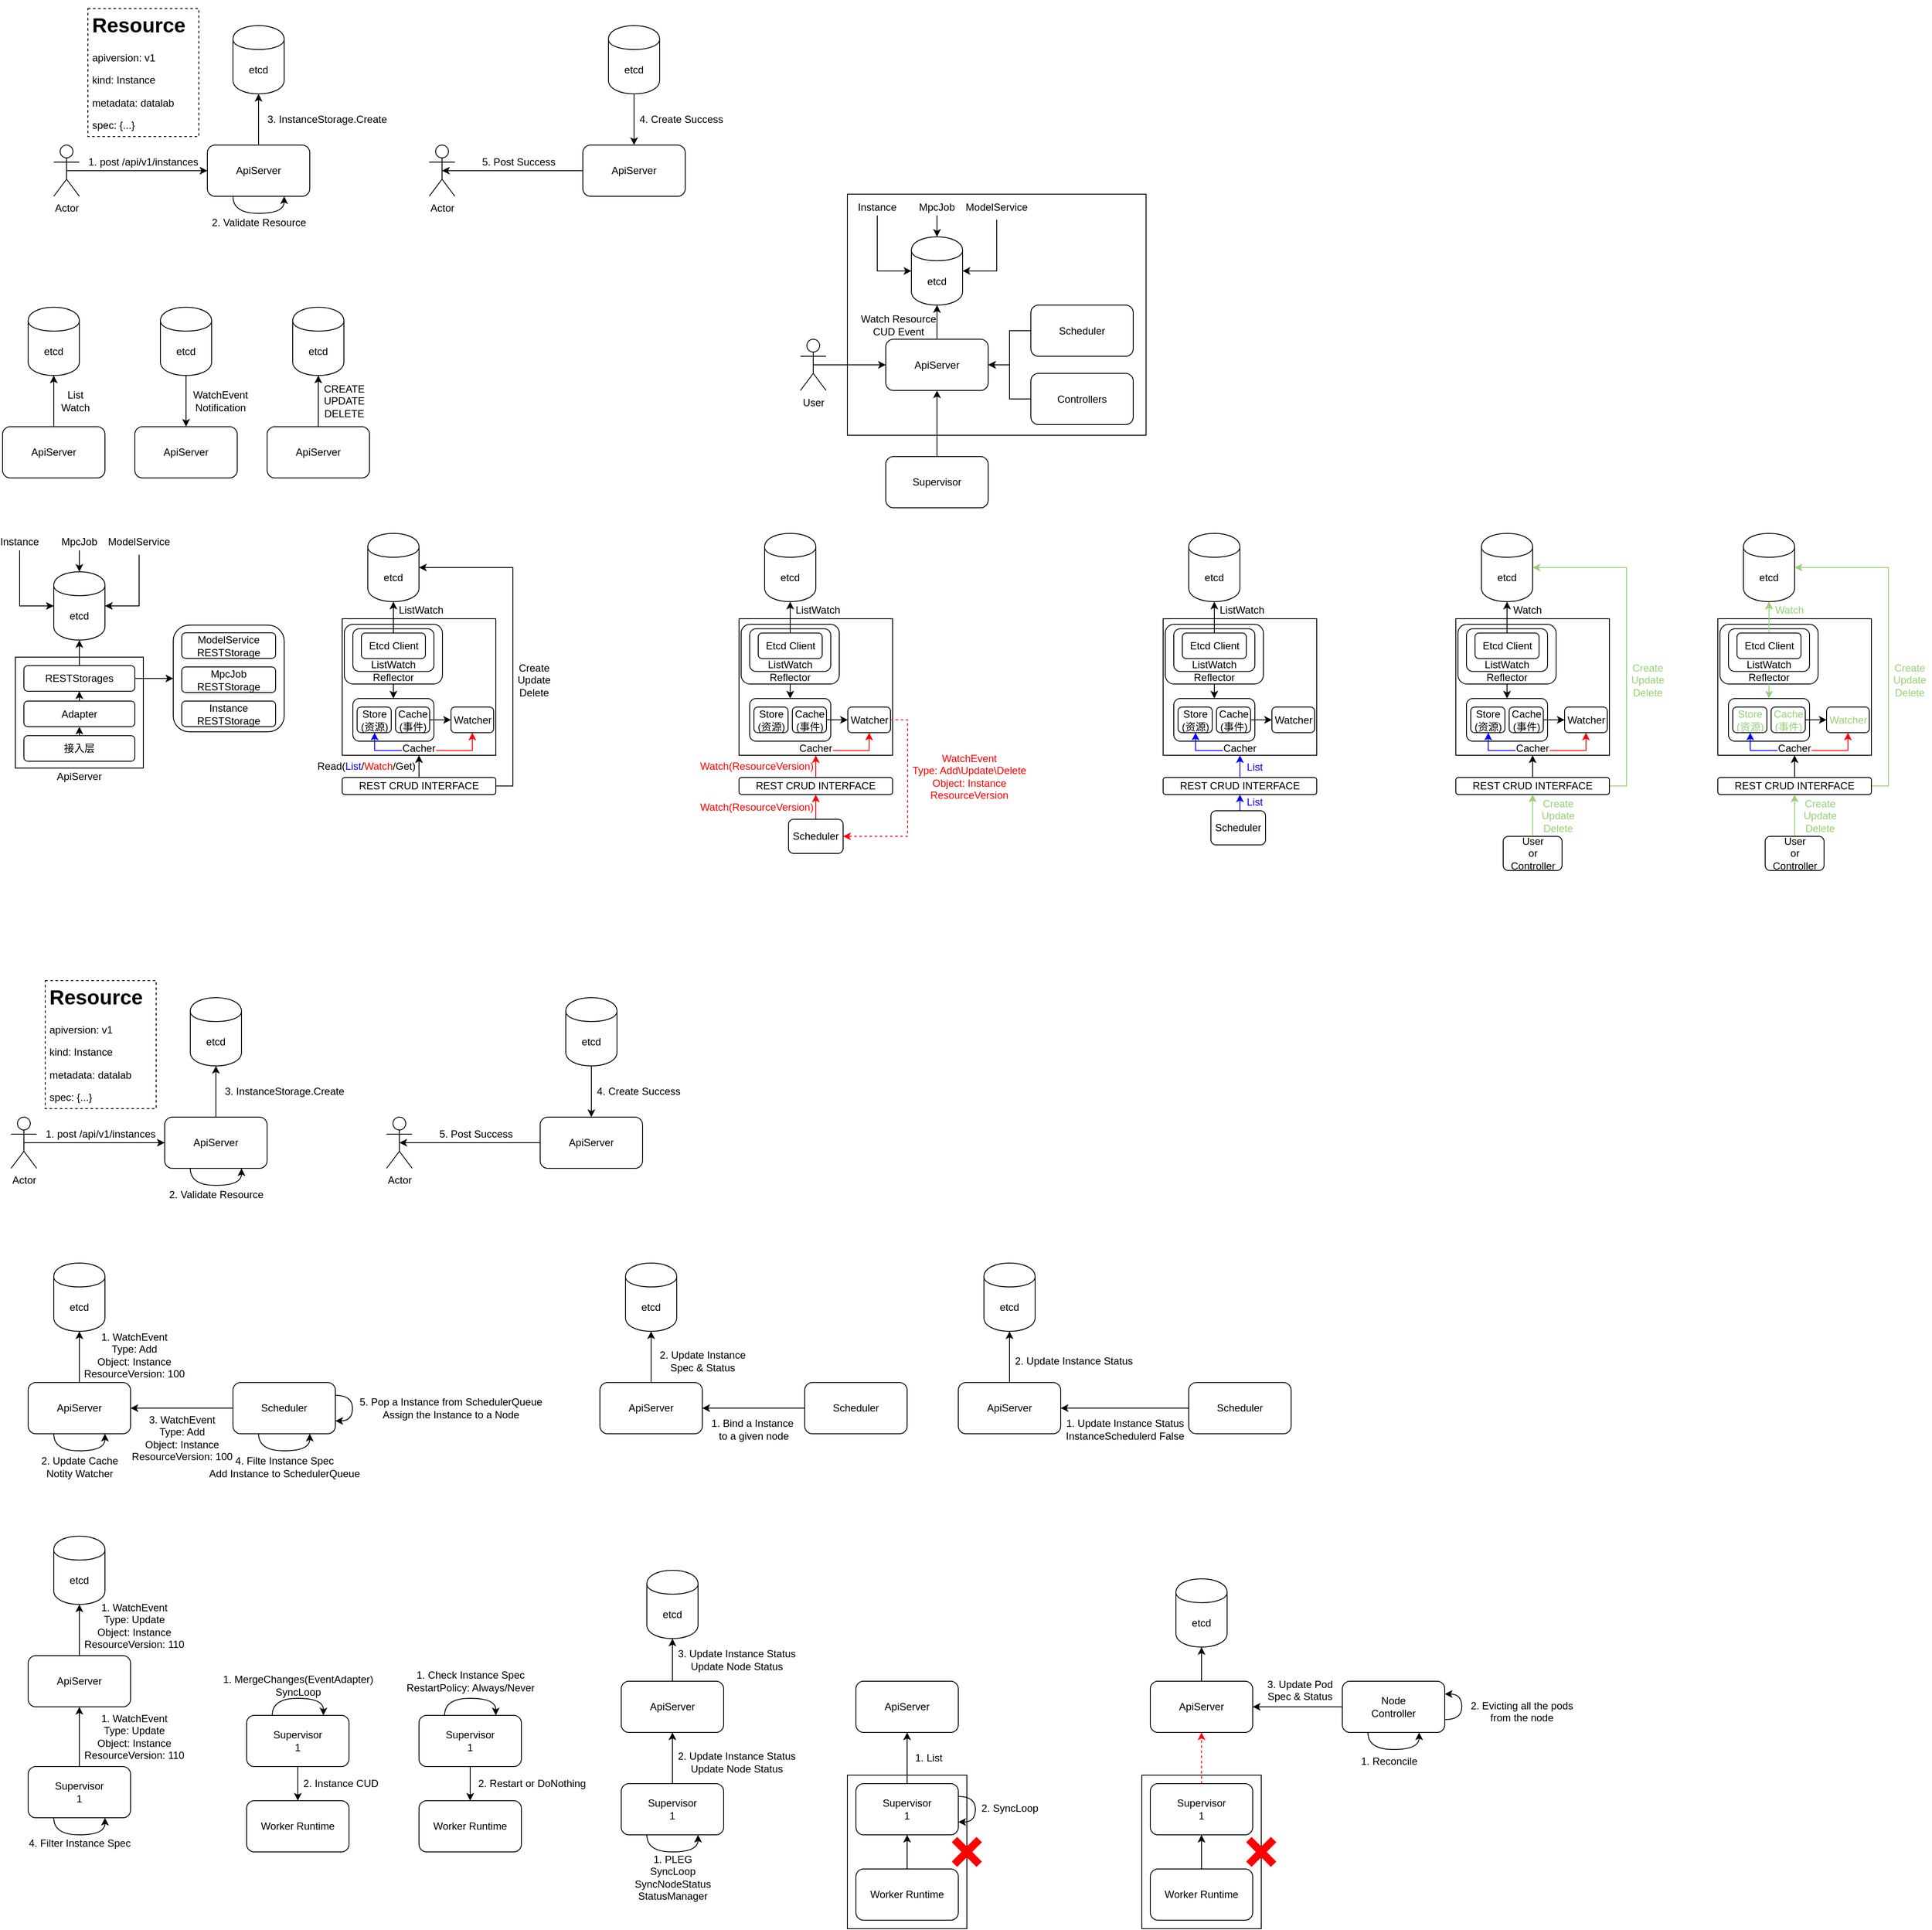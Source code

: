 <mxfile version="12.8.8" type="github">
  <diagram id="9vjQtzVJ7qbeVhoStUTl" name="第 1 页">
    <mxGraphModel dx="840" dy="466" grid="1" gridSize="10" guides="1" tooltips="1" connect="1" arrows="1" fold="1" page="1" pageScale="1" pageWidth="827" pageHeight="1169" math="0" shadow="0">
      <root>
        <mxCell id="0" />
        <mxCell id="1" parent="0" />
        <mxCell id="tA1kky_qQhR9MNmGrfL9-339" value="" style="rounded=0;whiteSpace=wrap;html=1;align=center;fillColor=none;" vertex="1" parent="1">
          <mxGeometry x="1010" y="247.5" width="350" height="282.5" as="geometry" />
        </mxCell>
        <mxCell id="tA1kky_qQhR9MNmGrfL9-308" value="" style="rounded=0;whiteSpace=wrap;html=1;strokeColor=#000000;fillColor=none;fontColor=#000000;align=center;gradientColor=#ffffff;" vertex="1" parent="1">
          <mxGeometry x="1010" y="2100" width="140" height="180" as="geometry" />
        </mxCell>
        <mxCell id="tA1kky_qQhR9MNmGrfL9-93" value="" style="rounded=1;whiteSpace=wrap;html=1;" vertex="1" parent="1">
          <mxGeometry x="220" y="752.5" width="130" height="125" as="geometry" />
        </mxCell>
        <mxCell id="tA1kky_qQhR9MNmGrfL9-76" value="" style="rounded=0;whiteSpace=wrap;html=1;strokeColor=#000000;align=center;" vertex="1" parent="1">
          <mxGeometry x="35" y="790" width="150" height="130" as="geometry" />
        </mxCell>
        <mxCell id="R647riTE8hrRx7rFXN2j-3" style="edgeStyle=orthogonalEdgeStyle;rounded=0;orthogonalLoop=1;jettySize=auto;html=1;exitX=0.5;exitY=0.5;exitDx=0;exitDy=0;exitPerimeter=0;entryX=0;entryY=0.5;entryDx=0;entryDy=0;" parent="1" source="R647riTE8hrRx7rFXN2j-1" target="R647riTE8hrRx7rFXN2j-2" edge="1">
          <mxGeometry relative="1" as="geometry" />
        </mxCell>
        <mxCell id="R647riTE8hrRx7rFXN2j-1" value="Actor" style="shape=umlActor;verticalLabelPosition=bottom;labelBackgroundColor=#ffffff;verticalAlign=top;html=1;outlineConnect=0;" parent="1" vertex="1">
          <mxGeometry x="80" y="190" width="30" height="60" as="geometry" />
        </mxCell>
        <mxCell id="R647riTE8hrRx7rFXN2j-7" style="edgeStyle=orthogonalEdgeStyle;rounded=0;orthogonalLoop=1;jettySize=auto;html=1;exitX=0.5;exitY=0;exitDx=0;exitDy=0;" parent="1" source="R647riTE8hrRx7rFXN2j-2" target="R647riTE8hrRx7rFXN2j-6" edge="1">
          <mxGeometry relative="1" as="geometry" />
        </mxCell>
        <mxCell id="R647riTE8hrRx7rFXN2j-2" value="ApiServer" style="rounded=1;whiteSpace=wrap;html=1;" parent="1" vertex="1">
          <mxGeometry x="260" y="190" width="120" height="60" as="geometry" />
        </mxCell>
        <mxCell id="R647riTE8hrRx7rFXN2j-4" value="&lt;h1&gt;Resource&lt;/h1&gt;&lt;p&gt;apiversion: v1&lt;/p&gt;&lt;p&gt;kind: Instance&lt;/p&gt;&lt;p&gt;metadata: datalab&lt;/p&gt;&lt;p&gt;spec: {...}&lt;/p&gt;" style="text;html=1;spacing=5;spacingTop=-20;whiteSpace=wrap;overflow=hidden;rounded=0;strokeColor=#000000;dashed=1;" parent="1" vertex="1">
          <mxGeometry x="120" y="30" width="130" height="150" as="geometry" />
        </mxCell>
        <mxCell id="R647riTE8hrRx7rFXN2j-5" value="1. post /api/v1/instances" style="text;html=1;strokeColor=none;fillColor=none;align=center;verticalAlign=middle;whiteSpace=wrap;rounded=0;" parent="1" vertex="1">
          <mxGeometry x="100" y="200" width="170" height="20" as="geometry" />
        </mxCell>
        <mxCell id="R647riTE8hrRx7rFXN2j-6" value="etcd" style="shape=cylinder;whiteSpace=wrap;html=1;boundedLbl=1;backgroundOutline=1;" parent="1" vertex="1">
          <mxGeometry x="290" y="50" width="60" height="80" as="geometry" />
        </mxCell>
        <mxCell id="R647riTE8hrRx7rFXN2j-8" value="3. InstanceStorage.Create" style="text;html=1;align=center;verticalAlign=middle;resizable=0;points=[];autosize=1;" parent="1" vertex="1">
          <mxGeometry x="320" y="150" width="160" height="20" as="geometry" />
        </mxCell>
        <mxCell id="R647riTE8hrRx7rFXN2j-10" style="edgeStyle=orthogonalEdgeStyle;curved=1;rounded=0;orthogonalLoop=1;jettySize=auto;html=1;exitX=0.25;exitY=1;exitDx=0;exitDy=0;entryX=0.75;entryY=1;entryDx=0;entryDy=0;" parent="1" source="R647riTE8hrRx7rFXN2j-2" target="R647riTE8hrRx7rFXN2j-2" edge="1">
          <mxGeometry relative="1" as="geometry" />
        </mxCell>
        <mxCell id="R647riTE8hrRx7rFXN2j-11" value="2. Validate Resource" style="text;html=1;align=center;verticalAlign=middle;resizable=0;points=[];autosize=1;" parent="1" vertex="1">
          <mxGeometry x="255" y="271" width="130" height="20" as="geometry" />
        </mxCell>
        <mxCell id="R647riTE8hrRx7rFXN2j-13" value="Actor" style="shape=umlActor;verticalLabelPosition=bottom;labelBackgroundColor=#ffffff;verticalAlign=top;html=1;outlineConnect=0;" parent="1" vertex="1">
          <mxGeometry x="520" y="190" width="30" height="60" as="geometry" />
        </mxCell>
        <mxCell id="R647riTE8hrRx7rFXN2j-24" style="edgeStyle=orthogonalEdgeStyle;curved=1;rounded=0;orthogonalLoop=1;jettySize=auto;html=1;exitX=0;exitY=0.5;exitDx=0;exitDy=0;entryX=0.5;entryY=0.5;entryDx=0;entryDy=0;entryPerimeter=0;" parent="1" source="R647riTE8hrRx7rFXN2j-15" target="R647riTE8hrRx7rFXN2j-13" edge="1">
          <mxGeometry relative="1" as="geometry" />
        </mxCell>
        <mxCell id="R647riTE8hrRx7rFXN2j-15" value="ApiServer" style="rounded=1;whiteSpace=wrap;html=1;" parent="1" vertex="1">
          <mxGeometry x="700" y="190" width="120" height="60" as="geometry" />
        </mxCell>
        <mxCell id="R647riTE8hrRx7rFXN2j-22" style="edgeStyle=orthogonalEdgeStyle;curved=1;rounded=0;orthogonalLoop=1;jettySize=auto;html=1;exitX=0.5;exitY=1;exitDx=0;exitDy=0;" parent="1" source="R647riTE8hrRx7rFXN2j-18" target="R647riTE8hrRx7rFXN2j-15" edge="1">
          <mxGeometry relative="1" as="geometry" />
        </mxCell>
        <mxCell id="R647riTE8hrRx7rFXN2j-18" value="etcd" style="shape=cylinder;whiteSpace=wrap;html=1;boundedLbl=1;backgroundOutline=1;" parent="1" vertex="1">
          <mxGeometry x="730" y="50" width="60" height="80" as="geometry" />
        </mxCell>
        <mxCell id="R647riTE8hrRx7rFXN2j-23" value="4. Create Success" style="text;html=1;align=center;verticalAlign=middle;resizable=0;points=[];autosize=1;" parent="1" vertex="1">
          <mxGeometry x="760" y="150" width="110" height="20" as="geometry" />
        </mxCell>
        <mxCell id="R647riTE8hrRx7rFXN2j-25" value="5. Post Success" style="text;html=1;strokeColor=none;fillColor=none;align=center;verticalAlign=middle;whiteSpace=wrap;rounded=0;" parent="1" vertex="1">
          <mxGeometry x="540" y="200" width="170" height="20" as="geometry" />
        </mxCell>
        <mxCell id="tA1kky_qQhR9MNmGrfL9-27" style="edgeStyle=orthogonalEdgeStyle;rounded=0;orthogonalLoop=1;jettySize=auto;html=1;exitX=0.5;exitY=0;exitDx=0;exitDy=0;" edge="1" source="tA1kky_qQhR9MNmGrfL9-28" target="tA1kky_qQhR9MNmGrfL9-29" parent="1">
          <mxGeometry relative="1" as="geometry" />
        </mxCell>
        <mxCell id="tA1kky_qQhR9MNmGrfL9-28" value="ApiServer" style="rounded=1;whiteSpace=wrap;html=1;" vertex="1" parent="1">
          <mxGeometry x="20" y="520" width="120" height="60" as="geometry" />
        </mxCell>
        <mxCell id="tA1kky_qQhR9MNmGrfL9-29" value="etcd" style="shape=cylinder;whiteSpace=wrap;html=1;boundedLbl=1;backgroundOutline=1;" vertex="1" parent="1">
          <mxGeometry x="50" y="380" width="60" height="80" as="geometry" />
        </mxCell>
        <mxCell id="tA1kky_qQhR9MNmGrfL9-30" value="List&lt;br&gt;Watch" style="text;html=1;align=center;verticalAlign=middle;resizable=0;points=[];autosize=1;" vertex="1" parent="1">
          <mxGeometry x="80" y="475" width="50" height="30" as="geometry" />
        </mxCell>
        <mxCell id="tA1kky_qQhR9MNmGrfL9-32" value="ApiServer" style="rounded=1;whiteSpace=wrap;html=1;" vertex="1" parent="1">
          <mxGeometry x="175" y="520" width="120" height="60" as="geometry" />
        </mxCell>
        <mxCell id="tA1kky_qQhR9MNmGrfL9-35" style="edgeStyle=orthogonalEdgeStyle;rounded=0;orthogonalLoop=1;jettySize=auto;html=1;exitX=0.5;exitY=1;exitDx=0;exitDy=0;" edge="1" parent="1" source="tA1kky_qQhR9MNmGrfL9-33" target="tA1kky_qQhR9MNmGrfL9-32">
          <mxGeometry relative="1" as="geometry" />
        </mxCell>
        <mxCell id="tA1kky_qQhR9MNmGrfL9-33" value="etcd" style="shape=cylinder;whiteSpace=wrap;html=1;boundedLbl=1;backgroundOutline=1;" vertex="1" parent="1">
          <mxGeometry x="205" y="380" width="60" height="80" as="geometry" />
        </mxCell>
        <mxCell id="tA1kky_qQhR9MNmGrfL9-34" value="WatchEvent&lt;br&gt;Notification" style="text;html=1;align=center;verticalAlign=middle;resizable=0;points=[];autosize=1;" vertex="1" parent="1">
          <mxGeometry x="235" y="475" width="80" height="30" as="geometry" />
        </mxCell>
        <mxCell id="tA1kky_qQhR9MNmGrfL9-44" style="edgeStyle=orthogonalEdgeStyle;rounded=0;orthogonalLoop=1;jettySize=auto;html=1;exitX=0.5;exitY=0;exitDx=0;exitDy=0;" edge="1" source="tA1kky_qQhR9MNmGrfL9-45" target="tA1kky_qQhR9MNmGrfL9-46" parent="1">
          <mxGeometry relative="1" as="geometry" />
        </mxCell>
        <mxCell id="tA1kky_qQhR9MNmGrfL9-45" value="ApiServer" style="rounded=1;whiteSpace=wrap;html=1;" vertex="1" parent="1">
          <mxGeometry x="1055" y="417.5" width="120" height="60" as="geometry" />
        </mxCell>
        <mxCell id="tA1kky_qQhR9MNmGrfL9-46" value="etcd" style="shape=cylinder;whiteSpace=wrap;html=1;boundedLbl=1;backgroundOutline=1;" vertex="1" parent="1">
          <mxGeometry x="1085" y="297.5" width="60" height="80" as="geometry" />
        </mxCell>
        <mxCell id="tA1kky_qQhR9MNmGrfL9-54" style="edgeStyle=orthogonalEdgeStyle;rounded=0;orthogonalLoop=1;jettySize=auto;html=1;exitX=0.5;exitY=0;exitDx=0;exitDy=0;entryX=0.5;entryY=1;entryDx=0;entryDy=0;" edge="1" parent="1" source="tA1kky_qQhR9MNmGrfL9-48" target="tA1kky_qQhR9MNmGrfL9-45">
          <mxGeometry relative="1" as="geometry" />
        </mxCell>
        <mxCell id="tA1kky_qQhR9MNmGrfL9-48" value="Supervisor" style="rounded=1;whiteSpace=wrap;html=1;" vertex="1" parent="1">
          <mxGeometry x="1055" y="555" width="120" height="60" as="geometry" />
        </mxCell>
        <mxCell id="tA1kky_qQhR9MNmGrfL9-55" style="edgeStyle=orthogonalEdgeStyle;rounded=0;orthogonalLoop=1;jettySize=auto;html=1;exitX=0;exitY=0.5;exitDx=0;exitDy=0;entryX=1;entryY=0.5;entryDx=0;entryDy=0;" edge="1" parent="1" source="tA1kky_qQhR9MNmGrfL9-49" target="tA1kky_qQhR9MNmGrfL9-45">
          <mxGeometry relative="1" as="geometry" />
        </mxCell>
        <mxCell id="tA1kky_qQhR9MNmGrfL9-49" value="Scheduler" style="rounded=1;whiteSpace=wrap;html=1;" vertex="1" parent="1">
          <mxGeometry x="1225" y="377.5" width="120" height="60" as="geometry" />
        </mxCell>
        <mxCell id="tA1kky_qQhR9MNmGrfL9-56" style="edgeStyle=orthogonalEdgeStyle;rounded=0;orthogonalLoop=1;jettySize=auto;html=1;exitX=0;exitY=0.5;exitDx=0;exitDy=0;entryX=1;entryY=0.5;entryDx=0;entryDy=0;" edge="1" parent="1" source="tA1kky_qQhR9MNmGrfL9-50" target="tA1kky_qQhR9MNmGrfL9-45">
          <mxGeometry relative="1" as="geometry" />
        </mxCell>
        <mxCell id="tA1kky_qQhR9MNmGrfL9-50" value="Controllers" style="rounded=1;whiteSpace=wrap;html=1;" vertex="1" parent="1">
          <mxGeometry x="1225" y="457.5" width="120" height="60" as="geometry" />
        </mxCell>
        <mxCell id="tA1kky_qQhR9MNmGrfL9-53" style="edgeStyle=orthogonalEdgeStyle;rounded=0;orthogonalLoop=1;jettySize=auto;html=1;exitX=0.5;exitY=0.5;exitDx=0;exitDy=0;entryX=0;entryY=0.5;entryDx=0;entryDy=0;exitPerimeter=0;" edge="1" parent="1" source="tA1kky_qQhR9MNmGrfL9-334" target="tA1kky_qQhR9MNmGrfL9-45">
          <mxGeometry relative="1" as="geometry">
            <mxPoint x="1025" y="447.5" as="sourcePoint" />
          </mxGeometry>
        </mxCell>
        <mxCell id="tA1kky_qQhR9MNmGrfL9-69" style="edgeStyle=orthogonalEdgeStyle;rounded=0;orthogonalLoop=1;jettySize=auto;html=1;exitX=0.5;exitY=1;exitDx=0;exitDy=0;entryX=0;entryY=0.5;entryDx=0;entryDy=0;" edge="1" parent="1" source="tA1kky_qQhR9MNmGrfL9-66" target="tA1kky_qQhR9MNmGrfL9-46">
          <mxGeometry relative="1" as="geometry" />
        </mxCell>
        <mxCell id="tA1kky_qQhR9MNmGrfL9-66" value="Instance" style="text;html=1;strokeColor=none;fillColor=none;align=center;verticalAlign=middle;whiteSpace=wrap;rounded=0;dashed=1;" vertex="1" parent="1">
          <mxGeometry x="1025" y="252.5" width="40" height="20" as="geometry" />
        </mxCell>
        <mxCell id="tA1kky_qQhR9MNmGrfL9-70" style="edgeStyle=orthogonalEdgeStyle;rounded=0;orthogonalLoop=1;jettySize=auto;html=1;exitX=0.5;exitY=1;exitDx=0;exitDy=0;entryX=0.5;entryY=0;entryDx=0;entryDy=0;" edge="1" parent="1" source="tA1kky_qQhR9MNmGrfL9-67" target="tA1kky_qQhR9MNmGrfL9-46">
          <mxGeometry relative="1" as="geometry">
            <mxPoint x="1115" y="282.5" as="targetPoint" />
          </mxGeometry>
        </mxCell>
        <mxCell id="tA1kky_qQhR9MNmGrfL9-67" value="MpcJob" style="text;html=1;strokeColor=none;fillColor=none;align=center;verticalAlign=middle;whiteSpace=wrap;rounded=0;dashed=1;" vertex="1" parent="1">
          <mxGeometry x="1095" y="252.5" width="40" height="20" as="geometry" />
        </mxCell>
        <mxCell id="tA1kky_qQhR9MNmGrfL9-72" style="edgeStyle=orthogonalEdgeStyle;rounded=0;orthogonalLoop=1;jettySize=auto;html=1;exitX=0.5;exitY=1;exitDx=0;exitDy=0;entryX=1;entryY=0.5;entryDx=0;entryDy=0;" edge="1" parent="1" source="tA1kky_qQhR9MNmGrfL9-68" target="tA1kky_qQhR9MNmGrfL9-46">
          <mxGeometry relative="1" as="geometry" />
        </mxCell>
        <mxCell id="tA1kky_qQhR9MNmGrfL9-68" value="ModelService" style="text;html=1;strokeColor=none;fillColor=none;align=center;verticalAlign=middle;whiteSpace=wrap;rounded=0;dashed=1;" vertex="1" parent="1">
          <mxGeometry x="1165" y="247.5" width="40" height="30" as="geometry" />
        </mxCell>
        <mxCell id="tA1kky_qQhR9MNmGrfL9-73" value="Watch Resource&lt;br&gt;CUD Event" style="text;html=1;strokeColor=none;fillColor=none;align=center;verticalAlign=middle;whiteSpace=wrap;rounded=0;dashed=1;" vertex="1" parent="1">
          <mxGeometry x="1020" y="385.5" width="100" height="30" as="geometry" />
        </mxCell>
        <mxCell id="tA1kky_qQhR9MNmGrfL9-344" style="edgeStyle=orthogonalEdgeStyle;rounded=0;orthogonalLoop=1;jettySize=auto;html=1;exitX=0.5;exitY=0;exitDx=0;exitDy=0;entryX=0.5;entryY=1;entryDx=0;entryDy=0;endArrow=classic;endFill=1;strokeColor=#000000;fontColor=#000000;" edge="1" parent="1" source="tA1kky_qQhR9MNmGrfL9-75" target="tA1kky_qQhR9MNmGrfL9-342">
          <mxGeometry relative="1" as="geometry" />
        </mxCell>
        <mxCell id="tA1kky_qQhR9MNmGrfL9-75" value="接入层" style="rounded=1;whiteSpace=wrap;html=1;" vertex="1" parent="1">
          <mxGeometry x="45" y="882" width="130" height="30" as="geometry" />
        </mxCell>
        <mxCell id="tA1kky_qQhR9MNmGrfL9-80" value="ApiServer" style="text;html=1;strokeColor=none;fillColor=none;align=center;verticalAlign=middle;whiteSpace=wrap;rounded=0;dashed=1;" vertex="1" parent="1">
          <mxGeometry x="90" y="920" width="40" height="20" as="geometry" />
        </mxCell>
        <mxCell id="tA1kky_qQhR9MNmGrfL9-139" style="edgeStyle=none;rounded=0;orthogonalLoop=1;jettySize=auto;html=1;exitX=1;exitY=0.5;exitDx=0;exitDy=0;entryX=0;entryY=0.5;entryDx=0;entryDy=0;endArrow=classic;endFill=1;" edge="1" parent="1" source="tA1kky_qQhR9MNmGrfL9-85" target="tA1kky_qQhR9MNmGrfL9-93">
          <mxGeometry relative="1" as="geometry" />
        </mxCell>
        <mxCell id="tA1kky_qQhR9MNmGrfL9-348" style="edgeStyle=orthogonalEdgeStyle;rounded=0;orthogonalLoop=1;jettySize=auto;html=1;exitX=0.5;exitY=0;exitDx=0;exitDy=0;entryX=0.5;entryY=1;entryDx=0;entryDy=0;endArrow=classic;endFill=1;strokeColor=#000000;fontColor=#000000;" edge="1" parent="1" source="tA1kky_qQhR9MNmGrfL9-85" target="tA1kky_qQhR9MNmGrfL9-86">
          <mxGeometry relative="1" as="geometry" />
        </mxCell>
        <mxCell id="tA1kky_qQhR9MNmGrfL9-85" value="RESTStorages" style="rounded=1;whiteSpace=wrap;html=1;" vertex="1" parent="1">
          <mxGeometry x="45" y="800" width="130" height="30" as="geometry" />
        </mxCell>
        <mxCell id="tA1kky_qQhR9MNmGrfL9-86" value="etcd" style="shape=cylinder;whiteSpace=wrap;html=1;boundedLbl=1;backgroundOutline=1;" vertex="1" parent="1">
          <mxGeometry x="80" y="690" width="60" height="80" as="geometry" />
        </mxCell>
        <mxCell id="tA1kky_qQhR9MNmGrfL9-87" style="edgeStyle=orthogonalEdgeStyle;rounded=0;orthogonalLoop=1;jettySize=auto;html=1;exitX=0.5;exitY=1;exitDx=0;exitDy=0;entryX=0;entryY=0.5;entryDx=0;entryDy=0;" edge="1" source="tA1kky_qQhR9MNmGrfL9-88" target="tA1kky_qQhR9MNmGrfL9-86" parent="1">
          <mxGeometry relative="1" as="geometry" />
        </mxCell>
        <mxCell id="tA1kky_qQhR9MNmGrfL9-88" value="Instance" style="text;html=1;strokeColor=none;fillColor=none;align=center;verticalAlign=middle;whiteSpace=wrap;rounded=0;dashed=1;" vertex="1" parent="1">
          <mxGeometry x="20" y="645" width="40" height="20" as="geometry" />
        </mxCell>
        <mxCell id="tA1kky_qQhR9MNmGrfL9-89" style="edgeStyle=orthogonalEdgeStyle;rounded=0;orthogonalLoop=1;jettySize=auto;html=1;exitX=0.5;exitY=1;exitDx=0;exitDy=0;entryX=0.5;entryY=0;entryDx=0;entryDy=0;" edge="1" source="tA1kky_qQhR9MNmGrfL9-90" target="tA1kky_qQhR9MNmGrfL9-86" parent="1">
          <mxGeometry relative="1" as="geometry">
            <mxPoint x="110" y="675" as="targetPoint" />
          </mxGeometry>
        </mxCell>
        <mxCell id="tA1kky_qQhR9MNmGrfL9-90" value="MpcJob" style="text;html=1;strokeColor=none;fillColor=none;align=center;verticalAlign=middle;whiteSpace=wrap;rounded=0;dashed=1;" vertex="1" parent="1">
          <mxGeometry x="90" y="645" width="40" height="20" as="geometry" />
        </mxCell>
        <mxCell id="tA1kky_qQhR9MNmGrfL9-91" style="edgeStyle=orthogonalEdgeStyle;rounded=0;orthogonalLoop=1;jettySize=auto;html=1;exitX=0.5;exitY=1;exitDx=0;exitDy=0;entryX=1;entryY=0.5;entryDx=0;entryDy=0;" edge="1" source="tA1kky_qQhR9MNmGrfL9-92" target="tA1kky_qQhR9MNmGrfL9-86" parent="1">
          <mxGeometry relative="1" as="geometry" />
        </mxCell>
        <mxCell id="tA1kky_qQhR9MNmGrfL9-92" value="ModelService" style="text;html=1;strokeColor=none;fillColor=none;align=center;verticalAlign=middle;whiteSpace=wrap;rounded=0;dashed=1;" vertex="1" parent="1">
          <mxGeometry x="160" y="640" width="40" height="30" as="geometry" />
        </mxCell>
        <mxCell id="tA1kky_qQhR9MNmGrfL9-94" value="Instance&lt;br&gt;RESTStorage" style="rounded=1;whiteSpace=wrap;html=1;" vertex="1" parent="1">
          <mxGeometry x="230" y="841.5" width="110" height="30" as="geometry" />
        </mxCell>
        <mxCell id="tA1kky_qQhR9MNmGrfL9-95" value="MpcJob&lt;br&gt;RESTStorage" style="rounded=1;whiteSpace=wrap;html=1;" vertex="1" parent="1">
          <mxGeometry x="230" y="801.5" width="110" height="30" as="geometry" />
        </mxCell>
        <mxCell id="tA1kky_qQhR9MNmGrfL9-96" value="ModelService&lt;br&gt;RESTStorage" style="rounded=1;whiteSpace=wrap;html=1;" vertex="1" parent="1">
          <mxGeometry x="230" y="761.5" width="110" height="30" as="geometry" />
        </mxCell>
        <mxCell id="tA1kky_qQhR9MNmGrfL9-108" value="" style="rounded=0;whiteSpace=wrap;html=1;strokeColor=#000000;align=center;" vertex="1" parent="1">
          <mxGeometry x="418" y="745" width="180" height="160" as="geometry" />
        </mxCell>
        <mxCell id="tA1kky_qQhR9MNmGrfL9-145" style="edgeStyle=orthogonalEdgeStyle;rounded=0;orthogonalLoop=1;jettySize=auto;html=1;exitX=1;exitY=0.75;exitDx=0;exitDy=0;entryX=0.5;entryY=1;entryDx=0;entryDy=0;endArrow=classic;endFill=1;strokeColor=#FF0000;" edge="1" parent="1" source="tA1kky_qQhR9MNmGrfL9-127" target="tA1kky_qQhR9MNmGrfL9-107">
          <mxGeometry relative="1" as="geometry" />
        </mxCell>
        <mxCell id="tA1kky_qQhR9MNmGrfL9-127" value="Cacher" style="text;html=1;strokeColor=none;fillColor=none;align=center;verticalAlign=middle;whiteSpace=wrap;rounded=0;" vertex="1" parent="1">
          <mxGeometry x="488" y="892.25" width="40" height="9.5" as="geometry" />
        </mxCell>
        <mxCell id="tA1kky_qQhR9MNmGrfL9-136" style="edgeStyle=none;rounded=0;orthogonalLoop=1;jettySize=auto;html=1;exitX=0.5;exitY=0;exitDx=0;exitDy=0;entryX=0.5;entryY=1;entryDx=0;entryDy=0;endArrow=classic;endFill=1;" edge="1" parent="1" source="tA1kky_qQhR9MNmGrfL9-130" target="tA1kky_qQhR9MNmGrfL9-108">
          <mxGeometry relative="1" as="geometry" />
        </mxCell>
        <mxCell id="tA1kky_qQhR9MNmGrfL9-141" style="edgeStyle=orthogonalEdgeStyle;rounded=0;orthogonalLoop=1;jettySize=auto;html=1;exitX=1;exitY=0.5;exitDx=0;exitDy=0;entryX=1;entryY=0.5;entryDx=0;entryDy=0;endArrow=classic;endFill=1;" edge="1" parent="1" source="tA1kky_qQhR9MNmGrfL9-130" target="tA1kky_qQhR9MNmGrfL9-137">
          <mxGeometry relative="1" as="geometry" />
        </mxCell>
        <mxCell id="tA1kky_qQhR9MNmGrfL9-130" value="REST CRUD INTERFACE" style="rounded=1;whiteSpace=wrap;html=1;" vertex="1" parent="1">
          <mxGeometry x="418" y="931" width="180" height="20" as="geometry" />
        </mxCell>
        <mxCell id="tA1kky_qQhR9MNmGrfL9-120" value="" style="rounded=1;whiteSpace=wrap;html=1;" vertex="1" parent="1">
          <mxGeometry x="420.5" y="751.5" width="115" height="70" as="geometry" />
        </mxCell>
        <mxCell id="tA1kky_qQhR9MNmGrfL9-116" value="" style="rounded=1;whiteSpace=wrap;html=1;" vertex="1" parent="1">
          <mxGeometry x="430.5" y="756.75" width="95" height="50" as="geometry" />
        </mxCell>
        <mxCell id="tA1kky_qQhR9MNmGrfL9-104" value="" style="rounded=1;whiteSpace=wrap;html=1;strokeColor=#000000;align=center;" vertex="1" parent="1">
          <mxGeometry x="430.5" y="838.5" width="95" height="50" as="geometry" />
        </mxCell>
        <mxCell id="tA1kky_qQhR9MNmGrfL9-124" style="rounded=0;orthogonalLoop=1;jettySize=auto;html=1;exitX=0.5;exitY=1;exitDx=0;exitDy=0;entryX=0.5;entryY=0;entryDx=0;entryDy=0;endArrow=classic;endFill=1;" edge="1" parent="1" source="tA1kky_qQhR9MNmGrfL9-120" target="tA1kky_qQhR9MNmGrfL9-104">
          <mxGeometry relative="1" as="geometry" />
        </mxCell>
        <mxCell id="tA1kky_qQhR9MNmGrfL9-106" value="" style="group" vertex="1" connectable="0" parent="1">
          <mxGeometry x="435.5" y="848.5" width="85" height="30" as="geometry" />
        </mxCell>
        <mxCell id="tA1kky_qQhR9MNmGrfL9-102" value="Cache&lt;br&gt;(事件)" style="rounded=1;whiteSpace=wrap;html=1;" vertex="1" parent="tA1kky_qQhR9MNmGrfL9-106">
          <mxGeometry x="45" width="40" height="30" as="geometry" />
        </mxCell>
        <mxCell id="tA1kky_qQhR9MNmGrfL9-103" value="Store&lt;br&gt;(资源)" style="rounded=1;whiteSpace=wrap;html=1;" vertex="1" parent="tA1kky_qQhR9MNmGrfL9-106">
          <mxGeometry width="40" height="30" as="geometry" />
        </mxCell>
        <mxCell id="tA1kky_qQhR9MNmGrfL9-107" value="Watcher" style="rounded=1;whiteSpace=wrap;html=1;" vertex="1" parent="1">
          <mxGeometry x="545.5" y="848.5" width="50" height="30" as="geometry" />
        </mxCell>
        <mxCell id="tA1kky_qQhR9MNmGrfL9-114" style="edgeStyle=none;rounded=0;orthogonalLoop=1;jettySize=auto;html=1;exitX=1;exitY=0.5;exitDx=0;exitDy=0;entryX=0;entryY=0.5;entryDx=0;entryDy=0;endArrow=classic;endFill=1;" edge="1" parent="1" source="tA1kky_qQhR9MNmGrfL9-102" target="tA1kky_qQhR9MNmGrfL9-107">
          <mxGeometry relative="1" as="geometry" />
        </mxCell>
        <mxCell id="tA1kky_qQhR9MNmGrfL9-138" style="edgeStyle=none;rounded=0;orthogonalLoop=1;jettySize=auto;html=1;exitX=0.5;exitY=0;exitDx=0;exitDy=0;entryX=0.5;entryY=1;entryDx=0;entryDy=0;endArrow=classic;endFill=1;" edge="1" parent="1" source="tA1kky_qQhR9MNmGrfL9-115" target="tA1kky_qQhR9MNmGrfL9-137">
          <mxGeometry relative="1" as="geometry" />
        </mxCell>
        <mxCell id="tA1kky_qQhR9MNmGrfL9-115" value="Etcd Client" style="rounded=1;whiteSpace=wrap;html=1;" vertex="1" parent="1">
          <mxGeometry x="440.5" y="761.75" width="75" height="30" as="geometry" />
        </mxCell>
        <mxCell id="tA1kky_qQhR9MNmGrfL9-119" value="ListWatch" style="text;html=1;strokeColor=none;fillColor=none;align=center;verticalAlign=middle;whiteSpace=wrap;rounded=0;" vertex="1" parent="1">
          <mxGeometry x="443" y="793.75" width="70" height="10" as="geometry" />
        </mxCell>
        <mxCell id="tA1kky_qQhR9MNmGrfL9-121" value="Reflector" style="text;html=1;strokeColor=none;fillColor=none;align=center;verticalAlign=middle;whiteSpace=wrap;rounded=0;" vertex="1" parent="1">
          <mxGeometry x="443" y="808.75" width="70" height="10" as="geometry" />
        </mxCell>
        <mxCell id="tA1kky_qQhR9MNmGrfL9-137" value="etcd" style="shape=cylinder;whiteSpace=wrap;html=1;boundedLbl=1;backgroundOutline=1;" vertex="1" parent="1">
          <mxGeometry x="448" y="645" width="60" height="80" as="geometry" />
        </mxCell>
        <mxCell id="tA1kky_qQhR9MNmGrfL9-140" value="Read(&lt;font color=&quot;#0000ff&quot;&gt;List&lt;/font&gt;/&lt;font color=&quot;#ff0000&quot;&gt;Watch&lt;/font&gt;/Get)" style="text;html=1;strokeColor=none;fillColor=none;align=center;verticalAlign=middle;whiteSpace=wrap;rounded=0;" vertex="1" parent="1">
          <mxGeometry x="385" y="908" width="122.5" height="20" as="geometry" />
        </mxCell>
        <mxCell id="tA1kky_qQhR9MNmGrfL9-142" value="Create&lt;br&gt;Update&lt;br&gt;Delete" style="text;html=1;strokeColor=none;fillColor=none;align=center;verticalAlign=middle;whiteSpace=wrap;rounded=0;" vertex="1" parent="1">
          <mxGeometry x="618" y="791.75" width="50" height="50" as="geometry" />
        </mxCell>
        <mxCell id="tA1kky_qQhR9MNmGrfL9-143" value="ListWatch" style="text;html=1;strokeColor=none;fillColor=none;align=center;verticalAlign=middle;whiteSpace=wrap;rounded=0;" vertex="1" parent="1">
          <mxGeometry x="479" y="725" width="62.5" height="20" as="geometry" />
        </mxCell>
        <mxCell id="tA1kky_qQhR9MNmGrfL9-147" value="" style="rounded=0;whiteSpace=wrap;html=1;strokeColor=#000000;align=center;" vertex="1" parent="1">
          <mxGeometry x="883" y="745" width="180" height="160" as="geometry" />
        </mxCell>
        <mxCell id="tA1kky_qQhR9MNmGrfL9-148" style="edgeStyle=orthogonalEdgeStyle;rounded=0;orthogonalLoop=1;jettySize=auto;html=1;exitX=1;exitY=0.75;exitDx=0;exitDy=0;entryX=0.5;entryY=1;entryDx=0;entryDy=0;endArrow=classic;endFill=1;strokeColor=#FF0000;" edge="1" source="tA1kky_qQhR9MNmGrfL9-149" target="tA1kky_qQhR9MNmGrfL9-160" parent="1">
          <mxGeometry relative="1" as="geometry" />
        </mxCell>
        <mxCell id="tA1kky_qQhR9MNmGrfL9-149" value="Cacher" style="text;html=1;strokeColor=none;fillColor=none;align=center;verticalAlign=middle;whiteSpace=wrap;rounded=0;" vertex="1" parent="1">
          <mxGeometry x="953" y="892.25" width="40" height="9.5" as="geometry" />
        </mxCell>
        <mxCell id="tA1kky_qQhR9MNmGrfL9-150" style="edgeStyle=none;rounded=0;orthogonalLoop=1;jettySize=auto;html=1;exitX=0.5;exitY=0;exitDx=0;exitDy=0;entryX=0.5;entryY=1;entryDx=0;entryDy=0;endArrow=classic;endFill=1;strokeColor=#FF0000;" edge="1" source="tA1kky_qQhR9MNmGrfL9-152" target="tA1kky_qQhR9MNmGrfL9-147" parent="1">
          <mxGeometry relative="1" as="geometry" />
        </mxCell>
        <mxCell id="tA1kky_qQhR9MNmGrfL9-152" value="REST CRUD INTERFACE" style="rounded=1;whiteSpace=wrap;html=1;" vertex="1" parent="1">
          <mxGeometry x="883" y="931" width="180" height="20" as="geometry" />
        </mxCell>
        <mxCell id="tA1kky_qQhR9MNmGrfL9-153" value="" style="rounded=1;whiteSpace=wrap;html=1;" vertex="1" parent="1">
          <mxGeometry x="885.5" y="751.5" width="115" height="70" as="geometry" />
        </mxCell>
        <mxCell id="tA1kky_qQhR9MNmGrfL9-154" value="" style="rounded=1;whiteSpace=wrap;html=1;" vertex="1" parent="1">
          <mxGeometry x="895.5" y="756.75" width="95" height="50" as="geometry" />
        </mxCell>
        <mxCell id="tA1kky_qQhR9MNmGrfL9-155" value="" style="rounded=1;whiteSpace=wrap;html=1;strokeColor=#000000;align=center;" vertex="1" parent="1">
          <mxGeometry x="895.5" y="838.5" width="95" height="50" as="geometry" />
        </mxCell>
        <mxCell id="tA1kky_qQhR9MNmGrfL9-156" style="rounded=0;orthogonalLoop=1;jettySize=auto;html=1;exitX=0.5;exitY=1;exitDx=0;exitDy=0;entryX=0.5;entryY=0;entryDx=0;entryDy=0;endArrow=classic;endFill=1;" edge="1" source="tA1kky_qQhR9MNmGrfL9-153" target="tA1kky_qQhR9MNmGrfL9-155" parent="1">
          <mxGeometry relative="1" as="geometry" />
        </mxCell>
        <mxCell id="tA1kky_qQhR9MNmGrfL9-157" value="" style="group" vertex="1" connectable="0" parent="1">
          <mxGeometry x="900.5" y="848.5" width="85" height="30" as="geometry" />
        </mxCell>
        <mxCell id="tA1kky_qQhR9MNmGrfL9-158" value="Cache&lt;br&gt;(事件)" style="rounded=1;whiteSpace=wrap;html=1;" vertex="1" parent="tA1kky_qQhR9MNmGrfL9-157">
          <mxGeometry x="45" width="40" height="30" as="geometry" />
        </mxCell>
        <mxCell id="tA1kky_qQhR9MNmGrfL9-159" value="Store&lt;br&gt;(资源)" style="rounded=1;whiteSpace=wrap;html=1;" vertex="1" parent="tA1kky_qQhR9MNmGrfL9-157">
          <mxGeometry width="40" height="30" as="geometry" />
        </mxCell>
        <mxCell id="tA1kky_qQhR9MNmGrfL9-173" style="edgeStyle=orthogonalEdgeStyle;rounded=0;orthogonalLoop=1;jettySize=auto;html=1;exitX=1;exitY=0.5;exitDx=0;exitDy=0;entryX=1;entryY=0.5;entryDx=0;entryDy=0;endArrow=classic;endFill=1;strokeColor=#FF0000;dashed=1;" edge="1" parent="1" source="tA1kky_qQhR9MNmGrfL9-160" target="tA1kky_qQhR9MNmGrfL9-171">
          <mxGeometry relative="1" as="geometry" />
        </mxCell>
        <mxCell id="tA1kky_qQhR9MNmGrfL9-160" value="Watcher" style="rounded=1;whiteSpace=wrap;html=1;" vertex="1" parent="1">
          <mxGeometry x="1010.5" y="848.5" width="50" height="30" as="geometry" />
        </mxCell>
        <mxCell id="tA1kky_qQhR9MNmGrfL9-161" style="edgeStyle=none;rounded=0;orthogonalLoop=1;jettySize=auto;html=1;exitX=1;exitY=0.5;exitDx=0;exitDy=0;entryX=0;entryY=0.5;entryDx=0;entryDy=0;endArrow=classic;endFill=1;" edge="1" source="tA1kky_qQhR9MNmGrfL9-158" target="tA1kky_qQhR9MNmGrfL9-160" parent="1">
          <mxGeometry relative="1" as="geometry" />
        </mxCell>
        <mxCell id="tA1kky_qQhR9MNmGrfL9-162" style="edgeStyle=none;rounded=0;orthogonalLoop=1;jettySize=auto;html=1;exitX=0.5;exitY=0;exitDx=0;exitDy=0;entryX=0.5;entryY=1;entryDx=0;entryDy=0;endArrow=classic;endFill=1;" edge="1" source="tA1kky_qQhR9MNmGrfL9-163" target="tA1kky_qQhR9MNmGrfL9-166" parent="1">
          <mxGeometry relative="1" as="geometry" />
        </mxCell>
        <mxCell id="tA1kky_qQhR9MNmGrfL9-163" value="Etcd Client" style="rounded=1;whiteSpace=wrap;html=1;" vertex="1" parent="1">
          <mxGeometry x="905.5" y="761.75" width="75" height="30" as="geometry" />
        </mxCell>
        <mxCell id="tA1kky_qQhR9MNmGrfL9-164" value="ListWatch" style="text;html=1;strokeColor=none;fillColor=none;align=center;verticalAlign=middle;whiteSpace=wrap;rounded=0;" vertex="1" parent="1">
          <mxGeometry x="908" y="793.75" width="70" height="10" as="geometry" />
        </mxCell>
        <mxCell id="tA1kky_qQhR9MNmGrfL9-165" value="Reflector" style="text;html=1;strokeColor=none;fillColor=none;align=center;verticalAlign=middle;whiteSpace=wrap;rounded=0;" vertex="1" parent="1">
          <mxGeometry x="908" y="808.75" width="70" height="10" as="geometry" />
        </mxCell>
        <mxCell id="tA1kky_qQhR9MNmGrfL9-166" value="etcd" style="shape=cylinder;whiteSpace=wrap;html=1;boundedLbl=1;backgroundOutline=1;" vertex="1" parent="1">
          <mxGeometry x="913" y="645" width="60" height="80" as="geometry" />
        </mxCell>
        <mxCell id="tA1kky_qQhR9MNmGrfL9-169" value="ListWatch" style="text;html=1;strokeColor=none;fillColor=none;align=center;verticalAlign=middle;whiteSpace=wrap;rounded=0;" vertex="1" parent="1">
          <mxGeometry x="944" y="725" width="62.5" height="20" as="geometry" />
        </mxCell>
        <mxCell id="tA1kky_qQhR9MNmGrfL9-172" style="edgeStyle=orthogonalEdgeStyle;rounded=0;orthogonalLoop=1;jettySize=auto;html=1;exitX=0.5;exitY=0;exitDx=0;exitDy=0;entryX=0.5;entryY=1;entryDx=0;entryDy=0;endArrow=classic;endFill=1;strokeColor=#FF0000;" edge="1" parent="1" source="tA1kky_qQhR9MNmGrfL9-171" target="tA1kky_qQhR9MNmGrfL9-152">
          <mxGeometry relative="1" as="geometry" />
        </mxCell>
        <mxCell id="tA1kky_qQhR9MNmGrfL9-171" value="Scheduler" style="rounded=1;whiteSpace=wrap;html=1;" vertex="1" parent="1">
          <mxGeometry x="941" y="980" width="64" height="40" as="geometry" />
        </mxCell>
        <mxCell id="tA1kky_qQhR9MNmGrfL9-174" value="WatchEvent&lt;br&gt;Type: Add\Update\Delete&lt;br&gt;Object: Instance&lt;br&gt;ResourceVersion" style="text;html=1;strokeColor=none;fillColor=none;align=center;verticalAlign=middle;whiteSpace=wrap;rounded=0;fontColor=#FF0000;" vertex="1" parent="1">
          <mxGeometry x="1081" y="896" width="144" height="68" as="geometry" />
        </mxCell>
        <mxCell id="tA1kky_qQhR9MNmGrfL9-175" style="edgeStyle=orthogonalEdgeStyle;rounded=0;orthogonalLoop=1;jettySize=auto;html=1;exitX=0.5;exitY=0.5;exitDx=0;exitDy=0;exitPerimeter=0;entryX=0;entryY=0.5;entryDx=0;entryDy=0;" edge="1" source="tA1kky_qQhR9MNmGrfL9-176" target="tA1kky_qQhR9MNmGrfL9-178" parent="1">
          <mxGeometry relative="1" as="geometry" />
        </mxCell>
        <mxCell id="tA1kky_qQhR9MNmGrfL9-176" value="Actor" style="shape=umlActor;verticalLabelPosition=bottom;labelBackgroundColor=#ffffff;verticalAlign=top;html=1;outlineConnect=0;" vertex="1" parent="1">
          <mxGeometry x="30" y="1329" width="30" height="60" as="geometry" />
        </mxCell>
        <mxCell id="tA1kky_qQhR9MNmGrfL9-177" style="edgeStyle=orthogonalEdgeStyle;rounded=0;orthogonalLoop=1;jettySize=auto;html=1;exitX=0.5;exitY=0;exitDx=0;exitDy=0;" edge="1" source="tA1kky_qQhR9MNmGrfL9-178" target="tA1kky_qQhR9MNmGrfL9-181" parent="1">
          <mxGeometry relative="1" as="geometry" />
        </mxCell>
        <mxCell id="tA1kky_qQhR9MNmGrfL9-178" value="ApiServer" style="rounded=1;whiteSpace=wrap;html=1;" vertex="1" parent="1">
          <mxGeometry x="210" y="1329" width="120" height="60" as="geometry" />
        </mxCell>
        <mxCell id="tA1kky_qQhR9MNmGrfL9-179" value="&lt;h1&gt;Resource&lt;/h1&gt;&lt;p&gt;apiversion: v1&lt;/p&gt;&lt;p&gt;kind: Instance&lt;/p&gt;&lt;p&gt;metadata: datalab&lt;/p&gt;&lt;p&gt;spec: {...}&lt;/p&gt;" style="text;html=1;spacing=5;spacingTop=-20;whiteSpace=wrap;overflow=hidden;rounded=0;strokeColor=#000000;dashed=1;" vertex="1" parent="1">
          <mxGeometry x="70" y="1169" width="130" height="150" as="geometry" />
        </mxCell>
        <mxCell id="tA1kky_qQhR9MNmGrfL9-180" value="1. post /api/v1/instances" style="text;html=1;strokeColor=none;fillColor=none;align=center;verticalAlign=middle;whiteSpace=wrap;rounded=0;" vertex="1" parent="1">
          <mxGeometry x="50" y="1339" width="170" height="20" as="geometry" />
        </mxCell>
        <mxCell id="tA1kky_qQhR9MNmGrfL9-181" value="etcd" style="shape=cylinder;whiteSpace=wrap;html=1;boundedLbl=1;backgroundOutline=1;" vertex="1" parent="1">
          <mxGeometry x="240" y="1189" width="60" height="80" as="geometry" />
        </mxCell>
        <mxCell id="tA1kky_qQhR9MNmGrfL9-182" value="3. InstanceStorage.Create" style="text;html=1;align=center;verticalAlign=middle;resizable=0;points=[];autosize=1;" vertex="1" parent="1">
          <mxGeometry x="270" y="1289" width="160" height="20" as="geometry" />
        </mxCell>
        <mxCell id="tA1kky_qQhR9MNmGrfL9-183" style="edgeStyle=orthogonalEdgeStyle;curved=1;rounded=0;orthogonalLoop=1;jettySize=auto;html=1;exitX=0.25;exitY=1;exitDx=0;exitDy=0;entryX=0.75;entryY=1;entryDx=0;entryDy=0;" edge="1" source="tA1kky_qQhR9MNmGrfL9-178" target="tA1kky_qQhR9MNmGrfL9-178" parent="1">
          <mxGeometry relative="1" as="geometry" />
        </mxCell>
        <mxCell id="tA1kky_qQhR9MNmGrfL9-184" value="2. Validate Resource" style="text;html=1;align=center;verticalAlign=middle;resizable=0;points=[];autosize=1;" vertex="1" parent="1">
          <mxGeometry x="205" y="1410" width="130" height="20" as="geometry" />
        </mxCell>
        <mxCell id="tA1kky_qQhR9MNmGrfL9-185" value="Actor" style="shape=umlActor;verticalLabelPosition=bottom;labelBackgroundColor=#ffffff;verticalAlign=top;html=1;outlineConnect=0;" vertex="1" parent="1">
          <mxGeometry x="470" y="1329" width="30" height="60" as="geometry" />
        </mxCell>
        <mxCell id="tA1kky_qQhR9MNmGrfL9-186" style="edgeStyle=orthogonalEdgeStyle;curved=1;rounded=0;orthogonalLoop=1;jettySize=auto;html=1;exitX=0;exitY=0.5;exitDx=0;exitDy=0;entryX=0.5;entryY=0.5;entryDx=0;entryDy=0;entryPerimeter=0;" edge="1" source="tA1kky_qQhR9MNmGrfL9-187" target="tA1kky_qQhR9MNmGrfL9-185" parent="1">
          <mxGeometry relative="1" as="geometry" />
        </mxCell>
        <mxCell id="tA1kky_qQhR9MNmGrfL9-187" value="ApiServer" style="rounded=1;whiteSpace=wrap;html=1;" vertex="1" parent="1">
          <mxGeometry x="650" y="1329" width="120" height="60" as="geometry" />
        </mxCell>
        <mxCell id="tA1kky_qQhR9MNmGrfL9-188" style="edgeStyle=orthogonalEdgeStyle;curved=1;rounded=0;orthogonalLoop=1;jettySize=auto;html=1;exitX=0.5;exitY=1;exitDx=0;exitDy=0;" edge="1" source="tA1kky_qQhR9MNmGrfL9-189" target="tA1kky_qQhR9MNmGrfL9-187" parent="1">
          <mxGeometry relative="1" as="geometry" />
        </mxCell>
        <mxCell id="tA1kky_qQhR9MNmGrfL9-189" value="etcd" style="shape=cylinder;whiteSpace=wrap;html=1;boundedLbl=1;backgroundOutline=1;" vertex="1" parent="1">
          <mxGeometry x="680" y="1189" width="60" height="80" as="geometry" />
        </mxCell>
        <mxCell id="tA1kky_qQhR9MNmGrfL9-190" value="4. Create Success" style="text;html=1;align=center;verticalAlign=middle;resizable=0;points=[];autosize=1;" vertex="1" parent="1">
          <mxGeometry x="710" y="1289" width="110" height="20" as="geometry" />
        </mxCell>
        <mxCell id="tA1kky_qQhR9MNmGrfL9-191" value="5. Post Success" style="text;html=1;strokeColor=none;fillColor=none;align=center;verticalAlign=middle;whiteSpace=wrap;rounded=0;" vertex="1" parent="1">
          <mxGeometry x="490" y="1339" width="170" height="20" as="geometry" />
        </mxCell>
        <mxCell id="tA1kky_qQhR9MNmGrfL9-192" value="ApiServer" style="rounded=1;whiteSpace=wrap;html=1;" vertex="1" parent="1">
          <mxGeometry x="50" y="1640" width="120" height="60" as="geometry" />
        </mxCell>
        <mxCell id="tA1kky_qQhR9MNmGrfL9-194" value="etcd" style="shape=cylinder;whiteSpace=wrap;html=1;boundedLbl=1;backgroundOutline=1;" vertex="1" parent="1">
          <mxGeometry x="80" y="1500" width="60" height="80" as="geometry" />
        </mxCell>
        <mxCell id="tA1kky_qQhR9MNmGrfL9-202" style="rounded=0;orthogonalLoop=1;jettySize=auto;html=1;endArrow=classic;endFill=1;strokeColor=#000000;fontColor=#000000;entryX=0.5;entryY=1;entryDx=0;entryDy=0;" edge="1" parent="1" source="tA1kky_qQhR9MNmGrfL9-192" target="tA1kky_qQhR9MNmGrfL9-194">
          <mxGeometry relative="1" as="geometry">
            <mxPoint x="80" y="1590" as="targetPoint" />
          </mxGeometry>
        </mxCell>
        <mxCell id="tA1kky_qQhR9MNmGrfL9-196" value="1. WatchEvent&lt;br&gt;Type: Add&lt;br&gt;Object: Instance&lt;br&gt;ResourceVersion: 100" style="text;html=1;fontColor=#000000;align=center;" vertex="1" parent="1">
          <mxGeometry x="114" y="1573" width="120" height="70" as="geometry" />
        </mxCell>
        <mxCell id="tA1kky_qQhR9MNmGrfL9-198" style="edgeStyle=orthogonalEdgeStyle;rounded=0;orthogonalLoop=1;jettySize=auto;html=1;exitX=0.25;exitY=1;exitDx=0;exitDy=0;entryX=0.75;entryY=1;entryDx=0;entryDy=0;endArrow=classic;endFill=1;strokeColor=#000000;fontColor=#000000;curved=1;" edge="1" parent="1" source="tA1kky_qQhR9MNmGrfL9-192" target="tA1kky_qQhR9MNmGrfL9-192">
          <mxGeometry relative="1" as="geometry" />
        </mxCell>
        <mxCell id="tA1kky_qQhR9MNmGrfL9-199" value="2. Update Cache&lt;br&gt;Notity Watcher" style="text;html=1;align=center;verticalAlign=middle;resizable=0;points=[];autosize=1;" vertex="1" parent="1">
          <mxGeometry x="55" y="1724" width="110" height="30" as="geometry" />
        </mxCell>
        <mxCell id="tA1kky_qQhR9MNmGrfL9-201" style="edgeStyle=orthogonalEdgeStyle;curved=1;rounded=0;orthogonalLoop=1;jettySize=auto;html=1;exitX=0;exitY=0.5;exitDx=0;exitDy=0;entryX=1;entryY=0.5;entryDx=0;entryDy=0;endArrow=classic;endFill=1;strokeColor=#000000;fontColor=#000000;" edge="1" parent="1" source="tA1kky_qQhR9MNmGrfL9-200" target="tA1kky_qQhR9MNmGrfL9-192">
          <mxGeometry relative="1" as="geometry" />
        </mxCell>
        <mxCell id="tA1kky_qQhR9MNmGrfL9-200" value="Scheduler" style="rounded=1;whiteSpace=wrap;html=1;" vertex="1" parent="1">
          <mxGeometry x="290" y="1640" width="120" height="60" as="geometry" />
        </mxCell>
        <mxCell id="tA1kky_qQhR9MNmGrfL9-204" value="3. WatchEvent&lt;br&gt;Type: Add&lt;br&gt;Object: Instance&lt;br&gt;ResourceVersion: 100" style="text;html=1;fontColor=#000000;align=center;" vertex="1" parent="1">
          <mxGeometry x="170" y="1670" width="120" height="70" as="geometry" />
        </mxCell>
        <mxCell id="tA1kky_qQhR9MNmGrfL9-208" style="edgeStyle=orthogonalEdgeStyle;curved=1;rounded=0;orthogonalLoop=1;jettySize=auto;html=1;exitX=0.25;exitY=1;exitDx=0;exitDy=0;entryX=0.75;entryY=1;entryDx=0;entryDy=0;endArrow=classic;endFill=1;strokeColor=#000000;fontColor=#000000;" edge="1" parent="1" source="tA1kky_qQhR9MNmGrfL9-200" target="tA1kky_qQhR9MNmGrfL9-200">
          <mxGeometry relative="1" as="geometry" />
        </mxCell>
        <mxCell id="tA1kky_qQhR9MNmGrfL9-209" value="4. Filte Instance Spec&lt;br&gt;Add Instance to SchedulerQueue" style="text;html=1;align=center;verticalAlign=middle;resizable=0;points=[];autosize=1;" vertex="1" parent="1">
          <mxGeometry x="255" y="1724" width="190" height="30" as="geometry" />
        </mxCell>
        <mxCell id="tA1kky_qQhR9MNmGrfL9-210" style="edgeStyle=orthogonalEdgeStyle;curved=1;rounded=0;orthogonalLoop=1;jettySize=auto;html=1;exitX=1;exitY=0.25;exitDx=0;exitDy=0;entryX=1;entryY=0.75;entryDx=0;entryDy=0;endArrow=classic;endFill=1;strokeColor=#000000;fontColor=#000000;" edge="1" parent="1" source="tA1kky_qQhR9MNmGrfL9-200" target="tA1kky_qQhR9MNmGrfL9-200">
          <mxGeometry relative="1" as="geometry">
            <Array as="points">
              <mxPoint x="430" y="1655" />
              <mxPoint x="430" y="1685" />
            </Array>
          </mxGeometry>
        </mxCell>
        <mxCell id="tA1kky_qQhR9MNmGrfL9-211" value="5. Pop a Instance from SchedulerQueue&lt;br&gt;Assign the Instance to a Node" style="text;html=1;align=center;verticalAlign=middle;resizable=0;points=[];autosize=1;" vertex="1" parent="1">
          <mxGeometry x="430" y="1655" width="230" height="30" as="geometry" />
        </mxCell>
        <mxCell id="tA1kky_qQhR9MNmGrfL9-212" value="ApiServer" style="rounded=1;whiteSpace=wrap;html=1;" vertex="1" parent="1">
          <mxGeometry x="720" y="1640" width="120" height="60" as="geometry" />
        </mxCell>
        <mxCell id="tA1kky_qQhR9MNmGrfL9-213" value="etcd" style="shape=cylinder;whiteSpace=wrap;html=1;boundedLbl=1;backgroundOutline=1;" vertex="1" parent="1">
          <mxGeometry x="750" y="1500" width="60" height="80" as="geometry" />
        </mxCell>
        <mxCell id="tA1kky_qQhR9MNmGrfL9-214" style="rounded=0;orthogonalLoop=1;jettySize=auto;html=1;endArrow=classic;endFill=1;strokeColor=#000000;fontColor=#000000;entryX=0.5;entryY=1;entryDx=0;entryDy=0;" edge="1" source="tA1kky_qQhR9MNmGrfL9-212" target="tA1kky_qQhR9MNmGrfL9-213" parent="1">
          <mxGeometry relative="1" as="geometry">
            <mxPoint x="750" y="1590" as="targetPoint" />
          </mxGeometry>
        </mxCell>
        <mxCell id="tA1kky_qQhR9MNmGrfL9-218" style="edgeStyle=orthogonalEdgeStyle;curved=1;rounded=0;orthogonalLoop=1;jettySize=auto;html=1;exitX=0;exitY=0.5;exitDx=0;exitDy=0;entryX=1;entryY=0.5;entryDx=0;entryDy=0;endArrow=classic;endFill=1;strokeColor=#000000;fontColor=#000000;" edge="1" source="tA1kky_qQhR9MNmGrfL9-219" target="tA1kky_qQhR9MNmGrfL9-212" parent="1">
          <mxGeometry relative="1" as="geometry" />
        </mxCell>
        <mxCell id="tA1kky_qQhR9MNmGrfL9-219" value="Scheduler" style="rounded=1;whiteSpace=wrap;html=1;" vertex="1" parent="1">
          <mxGeometry x="960" y="1640" width="120" height="60" as="geometry" />
        </mxCell>
        <mxCell id="tA1kky_qQhR9MNmGrfL9-227" value="1. Bind a Instance&amp;nbsp;&lt;br&gt;to a given node" style="text;html=1;align=center;verticalAlign=middle;resizable=0;points=[];autosize=1;" vertex="1" parent="1">
          <mxGeometry x="845" y="1680" width="110" height="30" as="geometry" />
        </mxCell>
        <mxCell id="tA1kky_qQhR9MNmGrfL9-229" value="2. Update Instance&lt;br&gt;Spec &amp;amp; Status" style="text;html=1;align=center;verticalAlign=middle;resizable=0;points=[];autosize=1;" vertex="1" parent="1">
          <mxGeometry x="780" y="1600" width="120" height="30" as="geometry" />
        </mxCell>
        <mxCell id="tA1kky_qQhR9MNmGrfL9-230" value="ApiServer" style="rounded=1;whiteSpace=wrap;html=1;" vertex="1" parent="1">
          <mxGeometry x="1140" y="1640" width="120" height="60" as="geometry" />
        </mxCell>
        <mxCell id="tA1kky_qQhR9MNmGrfL9-231" value="etcd" style="shape=cylinder;whiteSpace=wrap;html=1;boundedLbl=1;backgroundOutline=1;" vertex="1" parent="1">
          <mxGeometry x="1170" y="1500" width="60" height="80" as="geometry" />
        </mxCell>
        <mxCell id="tA1kky_qQhR9MNmGrfL9-232" style="rounded=0;orthogonalLoop=1;jettySize=auto;html=1;endArrow=classic;endFill=1;strokeColor=#000000;fontColor=#000000;entryX=0.5;entryY=1;entryDx=0;entryDy=0;" edge="1" source="tA1kky_qQhR9MNmGrfL9-230" target="tA1kky_qQhR9MNmGrfL9-231" parent="1">
          <mxGeometry relative="1" as="geometry">
            <mxPoint x="1170" y="1590" as="targetPoint" />
          </mxGeometry>
        </mxCell>
        <mxCell id="tA1kky_qQhR9MNmGrfL9-233" style="edgeStyle=orthogonalEdgeStyle;curved=1;rounded=0;orthogonalLoop=1;jettySize=auto;html=1;exitX=0;exitY=0.5;exitDx=0;exitDy=0;entryX=1;entryY=0.5;entryDx=0;entryDy=0;endArrow=classic;endFill=1;strokeColor=#000000;fontColor=#000000;" edge="1" source="tA1kky_qQhR9MNmGrfL9-234" target="tA1kky_qQhR9MNmGrfL9-230" parent="1">
          <mxGeometry relative="1" as="geometry" />
        </mxCell>
        <mxCell id="tA1kky_qQhR9MNmGrfL9-234" value="Scheduler" style="rounded=1;whiteSpace=wrap;html=1;" vertex="1" parent="1">
          <mxGeometry x="1410" y="1640" width="120" height="60" as="geometry" />
        </mxCell>
        <mxCell id="tA1kky_qQhR9MNmGrfL9-235" value="1. Update Instance Status&lt;br&gt;InstanceSchedulerd False" style="text;html=1;align=center;verticalAlign=middle;resizable=0;points=[];autosize=1;" vertex="1" parent="1">
          <mxGeometry x="1260" y="1680" width="150" height="30" as="geometry" />
        </mxCell>
        <mxCell id="tA1kky_qQhR9MNmGrfL9-236" value="2. Update Instance Status" style="text;html=1;align=center;verticalAlign=middle;resizable=0;points=[];autosize=1;" vertex="1" parent="1">
          <mxGeometry x="1200" y="1605" width="150" height="20" as="geometry" />
        </mxCell>
        <mxCell id="tA1kky_qQhR9MNmGrfL9-237" value="ApiServer" style="rounded=1;whiteSpace=wrap;html=1;" vertex="1" parent="1">
          <mxGeometry x="50" y="1960" width="120" height="60" as="geometry" />
        </mxCell>
        <mxCell id="tA1kky_qQhR9MNmGrfL9-238" value="etcd" style="shape=cylinder;whiteSpace=wrap;html=1;boundedLbl=1;backgroundOutline=1;" vertex="1" parent="1">
          <mxGeometry x="80" y="1820" width="60" height="80" as="geometry" />
        </mxCell>
        <mxCell id="tA1kky_qQhR9MNmGrfL9-239" style="rounded=0;orthogonalLoop=1;jettySize=auto;html=1;endArrow=classic;endFill=1;strokeColor=#000000;fontColor=#000000;entryX=0.5;entryY=1;entryDx=0;entryDy=0;" edge="1" source="tA1kky_qQhR9MNmGrfL9-237" target="tA1kky_qQhR9MNmGrfL9-238" parent="1">
          <mxGeometry relative="1" as="geometry">
            <mxPoint x="80" y="1910" as="targetPoint" />
          </mxGeometry>
        </mxCell>
        <mxCell id="tA1kky_qQhR9MNmGrfL9-251" value="" style="edgeStyle=orthogonalEdgeStyle;curved=1;rounded=0;orthogonalLoop=1;jettySize=auto;html=1;endArrow=classic;endFill=1;strokeColor=#000000;fontColor=#000000;" edge="1" parent="1" source="tA1kky_qQhR9MNmGrfL9-250" target="tA1kky_qQhR9MNmGrfL9-237">
          <mxGeometry relative="1" as="geometry" />
        </mxCell>
        <mxCell id="tA1kky_qQhR9MNmGrfL9-250" value="Supervisor&lt;br&gt;1" style="rounded=1;whiteSpace=wrap;html=1;" vertex="1" parent="1">
          <mxGeometry x="50" y="2090" width="120" height="60" as="geometry" />
        </mxCell>
        <mxCell id="tA1kky_qQhR9MNmGrfL9-252" value="1. WatchEvent&lt;br&gt;Type: Update&lt;br&gt;Object: Instance&lt;br&gt;ResourceVersion: 110" style="text;html=1;fontColor=#000000;align=center;" vertex="1" parent="1">
          <mxGeometry x="114" y="1890" width="120" height="70" as="geometry" />
        </mxCell>
        <mxCell id="tA1kky_qQhR9MNmGrfL9-253" value="1. WatchEvent&lt;br&gt;Type: Update&lt;br&gt;Object: Instance&lt;br&gt;ResourceVersion: 110" style="text;html=1;fontColor=#000000;align=center;" vertex="1" parent="1">
          <mxGeometry x="114" y="2020" width="120" height="70" as="geometry" />
        </mxCell>
        <mxCell id="tA1kky_qQhR9MNmGrfL9-254" style="edgeStyle=orthogonalEdgeStyle;curved=1;rounded=0;orthogonalLoop=1;jettySize=auto;html=1;exitX=0.25;exitY=1;exitDx=0;exitDy=0;entryX=0.75;entryY=1;entryDx=0;entryDy=0;endArrow=classic;endFill=1;strokeColor=#000000;fontColor=#000000;" edge="1" parent="1" source="tA1kky_qQhR9MNmGrfL9-250" target="tA1kky_qQhR9MNmGrfL9-250">
          <mxGeometry relative="1" as="geometry" />
        </mxCell>
        <mxCell id="tA1kky_qQhR9MNmGrfL9-255" value="4. Filter Instance Spec" style="text;html=1;align=center;verticalAlign=middle;resizable=0;points=[];autosize=1;" vertex="1" parent="1">
          <mxGeometry x="45" y="2170" width="130" height="20" as="geometry" />
        </mxCell>
        <mxCell id="tA1kky_qQhR9MNmGrfL9-269" style="edgeStyle=orthogonalEdgeStyle;curved=1;rounded=0;orthogonalLoop=1;jettySize=auto;html=1;exitX=0.5;exitY=1;exitDx=0;exitDy=0;endArrow=classic;endFill=1;strokeColor=#000000;fontColor=#000000;" edge="1" parent="1" source="tA1kky_qQhR9MNmGrfL9-260" target="tA1kky_qQhR9MNmGrfL9-265">
          <mxGeometry relative="1" as="geometry" />
        </mxCell>
        <mxCell id="tA1kky_qQhR9MNmGrfL9-260" value="Supervisor&lt;br&gt;1" style="rounded=1;whiteSpace=wrap;html=1;" vertex="1" parent="1">
          <mxGeometry x="306" y="2030" width="120" height="60" as="geometry" />
        </mxCell>
        <mxCell id="tA1kky_qQhR9MNmGrfL9-264" value="1. MergeChanges(EventAdapter)&lt;br&gt;SyncLoop" style="text;html=1;align=center;verticalAlign=middle;resizable=0;points=[];autosize=1;" vertex="1" parent="1">
          <mxGeometry x="271" y="1980" width="190" height="30" as="geometry" />
        </mxCell>
        <mxCell id="tA1kky_qQhR9MNmGrfL9-265" value="Worker Runtime" style="rounded=1;whiteSpace=wrap;html=1;" vertex="1" parent="1">
          <mxGeometry x="306" y="2130" width="120" height="60" as="geometry" />
        </mxCell>
        <mxCell id="tA1kky_qQhR9MNmGrfL9-267" value="2. Instance CUD" style="text;html=1;align=center;verticalAlign=middle;resizable=0;points=[];autosize=1;" vertex="1" parent="1">
          <mxGeometry x="366" y="2100" width="100" height="20" as="geometry" />
        </mxCell>
        <mxCell id="tA1kky_qQhR9MNmGrfL9-268" style="edgeStyle=orthogonalEdgeStyle;curved=1;rounded=0;orthogonalLoop=1;jettySize=auto;html=1;exitX=0.25;exitY=0;exitDx=0;exitDy=0;entryX=0.75;entryY=0;entryDx=0;entryDy=0;endArrow=classic;endFill=1;strokeColor=#000000;fontColor=#000000;" edge="1" parent="1" source="tA1kky_qQhR9MNmGrfL9-260" target="tA1kky_qQhR9MNmGrfL9-260">
          <mxGeometry relative="1" as="geometry">
            <Array as="points">
              <mxPoint x="336" y="2010" />
              <mxPoint x="396" y="2010" />
            </Array>
          </mxGeometry>
        </mxCell>
        <mxCell id="tA1kky_qQhR9MNmGrfL9-282" style="edgeStyle=orthogonalEdgeStyle;curved=1;rounded=0;orthogonalLoop=1;jettySize=auto;html=1;exitX=0.5;exitY=0;exitDx=0;exitDy=0;entryX=0.5;entryY=1;entryDx=0;entryDy=0;endArrow=classic;endFill=1;strokeColor=#000000;fontColor=#000000;" edge="1" parent="1" source="tA1kky_qQhR9MNmGrfL9-276" target="tA1kky_qQhR9MNmGrfL9-279">
          <mxGeometry relative="1" as="geometry" />
        </mxCell>
        <mxCell id="tA1kky_qQhR9MNmGrfL9-276" value="Supervisor&lt;br&gt;1" style="rounded=1;whiteSpace=wrap;html=1;" vertex="1" parent="1">
          <mxGeometry x="745" y="2110" width="120" height="60" as="geometry" />
        </mxCell>
        <mxCell id="tA1kky_qQhR9MNmGrfL9-277" style="edgeStyle=orthogonalEdgeStyle;curved=1;rounded=0;orthogonalLoop=1;jettySize=auto;html=1;exitX=0.25;exitY=1;exitDx=0;exitDy=0;entryX=0.75;entryY=1;entryDx=0;entryDy=0;endArrow=classic;endFill=1;strokeColor=#000000;fontColor=#000000;" edge="1" source="tA1kky_qQhR9MNmGrfL9-276" target="tA1kky_qQhR9MNmGrfL9-276" parent="1">
          <mxGeometry relative="1" as="geometry" />
        </mxCell>
        <mxCell id="tA1kky_qQhR9MNmGrfL9-278" value="1. PLEG&lt;br&gt;SyncLoop&lt;br&gt;SyncNodeStatus&lt;br&gt;StatusManager" style="text;html=1;align=center;verticalAlign=middle;resizable=0;points=[];autosize=1;" vertex="1" parent="1">
          <mxGeometry x="755" y="2190" width="100" height="60" as="geometry" />
        </mxCell>
        <mxCell id="tA1kky_qQhR9MNmGrfL9-285" style="edgeStyle=orthogonalEdgeStyle;curved=1;rounded=0;orthogonalLoop=1;jettySize=auto;html=1;exitX=0.5;exitY=0;exitDx=0;exitDy=0;entryX=0.5;entryY=1;entryDx=0;entryDy=0;endArrow=classic;endFill=1;strokeColor=#000000;fontColor=#000000;" edge="1" parent="1" source="tA1kky_qQhR9MNmGrfL9-279" target="tA1kky_qQhR9MNmGrfL9-284">
          <mxGeometry relative="1" as="geometry" />
        </mxCell>
        <mxCell id="tA1kky_qQhR9MNmGrfL9-279" value="ApiServer" style="rounded=1;whiteSpace=wrap;html=1;" vertex="1" parent="1">
          <mxGeometry x="745" y="1990" width="120" height="60" as="geometry" />
        </mxCell>
        <mxCell id="tA1kky_qQhR9MNmGrfL9-283" value="2. Update Instance Status&lt;br&gt;Update Node Status" style="text;html=1;align=center;verticalAlign=middle;resizable=0;points=[];autosize=1;" vertex="1" parent="1">
          <mxGeometry x="805" y="2070" width="150" height="30" as="geometry" />
        </mxCell>
        <mxCell id="tA1kky_qQhR9MNmGrfL9-284" value="etcd" style="shape=cylinder;whiteSpace=wrap;html=1;boundedLbl=1;backgroundOutline=1;" vertex="1" parent="1">
          <mxGeometry x="775" y="1860" width="60" height="80" as="geometry" />
        </mxCell>
        <mxCell id="tA1kky_qQhR9MNmGrfL9-286" value="3. Update Instance Status&lt;br&gt;Update Node Status" style="text;html=1;align=center;verticalAlign=middle;resizable=0;points=[];autosize=1;" vertex="1" parent="1">
          <mxGeometry x="805" y="1950" width="150" height="30" as="geometry" />
        </mxCell>
        <mxCell id="tA1kky_qQhR9MNmGrfL9-287" style="edgeStyle=orthogonalEdgeStyle;curved=1;rounded=0;orthogonalLoop=1;jettySize=auto;html=1;exitX=0.5;exitY=1;exitDx=0;exitDy=0;endArrow=classic;endFill=1;strokeColor=#000000;fontColor=#000000;" edge="1" source="tA1kky_qQhR9MNmGrfL9-288" target="tA1kky_qQhR9MNmGrfL9-290" parent="1">
          <mxGeometry relative="1" as="geometry" />
        </mxCell>
        <mxCell id="tA1kky_qQhR9MNmGrfL9-288" value="Supervisor&lt;br&gt;1" style="rounded=1;whiteSpace=wrap;html=1;" vertex="1" parent="1">
          <mxGeometry x="508" y="2030" width="120" height="60" as="geometry" />
        </mxCell>
        <mxCell id="tA1kky_qQhR9MNmGrfL9-289" value="1. Check Instance Spec&lt;br&gt;RestartPolicy: Always/Never" style="text;html=1;align=center;verticalAlign=middle;resizable=0;points=[];autosize=1;" vertex="1" parent="1">
          <mxGeometry x="483" y="1975" width="170" height="30" as="geometry" />
        </mxCell>
        <mxCell id="tA1kky_qQhR9MNmGrfL9-290" value="Worker Runtime" style="rounded=1;whiteSpace=wrap;html=1;" vertex="1" parent="1">
          <mxGeometry x="508" y="2130" width="120" height="60" as="geometry" />
        </mxCell>
        <mxCell id="tA1kky_qQhR9MNmGrfL9-291" value="2. Restart or DoNothing" style="text;html=1;align=center;verticalAlign=middle;resizable=0;points=[];autosize=1;" vertex="1" parent="1">
          <mxGeometry x="570" y="2100" width="140" height="20" as="geometry" />
        </mxCell>
        <mxCell id="tA1kky_qQhR9MNmGrfL9-292" style="edgeStyle=orthogonalEdgeStyle;curved=1;rounded=0;orthogonalLoop=1;jettySize=auto;html=1;exitX=0.25;exitY=0;exitDx=0;exitDy=0;entryX=0.75;entryY=0;entryDx=0;entryDy=0;endArrow=classic;endFill=1;strokeColor=#000000;fontColor=#000000;" edge="1" source="tA1kky_qQhR9MNmGrfL9-288" target="tA1kky_qQhR9MNmGrfL9-288" parent="1">
          <mxGeometry relative="1" as="geometry">
            <Array as="points">
              <mxPoint x="538" y="2010" />
              <mxPoint x="598" y="2010" />
            </Array>
          </mxGeometry>
        </mxCell>
        <mxCell id="tA1kky_qQhR9MNmGrfL9-294" style="edgeStyle=orthogonalEdgeStyle;curved=1;rounded=0;orthogonalLoop=1;jettySize=auto;html=1;exitX=0.5;exitY=0;exitDx=0;exitDy=0;entryX=0.5;entryY=1;entryDx=0;entryDy=0;endArrow=classic;endFill=1;strokeColor=#000000;fontColor=#000000;" edge="1" source="tA1kky_qQhR9MNmGrfL9-295" target="tA1kky_qQhR9MNmGrfL9-299" parent="1">
          <mxGeometry relative="1" as="geometry" />
        </mxCell>
        <mxCell id="tA1kky_qQhR9MNmGrfL9-295" value="Supervisor&lt;br&gt;1" style="rounded=1;whiteSpace=wrap;html=1;" vertex="1" parent="1">
          <mxGeometry x="1020" y="2110" width="120" height="60" as="geometry" />
        </mxCell>
        <mxCell id="tA1kky_qQhR9MNmGrfL9-299" value="ApiServer" style="rounded=1;whiteSpace=wrap;html=1;" vertex="1" parent="1">
          <mxGeometry x="1020" y="1990" width="120" height="60" as="geometry" />
        </mxCell>
        <mxCell id="tA1kky_qQhR9MNmGrfL9-304" style="edgeStyle=orthogonalEdgeStyle;curved=1;rounded=0;orthogonalLoop=1;jettySize=auto;html=1;exitX=0.5;exitY=0;exitDx=0;exitDy=0;entryX=0.5;entryY=1;entryDx=0;entryDy=0;endArrow=classic;endFill=1;strokeColor=#000000;fontColor=#000000;" edge="1" parent="1" source="tA1kky_qQhR9MNmGrfL9-303" target="tA1kky_qQhR9MNmGrfL9-295">
          <mxGeometry relative="1" as="geometry" />
        </mxCell>
        <mxCell id="tA1kky_qQhR9MNmGrfL9-303" value="Worker Runtime" style="rounded=1;whiteSpace=wrap;html=1;" vertex="1" parent="1">
          <mxGeometry x="1020" y="2210" width="120" height="60" as="geometry" />
        </mxCell>
        <mxCell id="tA1kky_qQhR9MNmGrfL9-305" value="" style="shape=cross;whiteSpace=wrap;html=1;strokeColor=#FF0000;fontColor=#000000;align=center;rotation=-45;fillColor=#FF0000;" vertex="1" parent="1">
          <mxGeometry x="1130" y="2170" width="40" height="40" as="geometry" />
        </mxCell>
        <mxCell id="tA1kky_qQhR9MNmGrfL9-310" value="1. List" style="text;html=1;align=center;verticalAlign=middle;resizable=0;points=[];autosize=1;" vertex="1" parent="1">
          <mxGeometry x="1080" y="2070" width="50" height="20" as="geometry" />
        </mxCell>
        <mxCell id="tA1kky_qQhR9MNmGrfL9-311" style="edgeStyle=orthogonalEdgeStyle;curved=1;rounded=0;orthogonalLoop=1;jettySize=auto;html=1;exitX=1;exitY=0.25;exitDx=0;exitDy=0;entryX=1;entryY=0.75;entryDx=0;entryDy=0;endArrow=classic;endFill=1;strokeColor=#000000;fontColor=#000000;" edge="1" parent="1" source="tA1kky_qQhR9MNmGrfL9-295" target="tA1kky_qQhR9MNmGrfL9-295">
          <mxGeometry relative="1" as="geometry">
            <Array as="points">
              <mxPoint x="1160" y="2125" />
              <mxPoint x="1160" y="2155" />
            </Array>
          </mxGeometry>
        </mxCell>
        <mxCell id="tA1kky_qQhR9MNmGrfL9-312" value="2. SyncLoop" style="text;html=1;fontColor=#000000;align=center;" vertex="1" parent="1">
          <mxGeometry x="1160" y="2125" width="80" height="30" as="geometry" />
        </mxCell>
        <mxCell id="tA1kky_qQhR9MNmGrfL9-313" value="" style="rounded=0;whiteSpace=wrap;html=1;strokeColor=#000000;fillColor=none;fontColor=#000000;align=center;gradientColor=#ffffff;" vertex="1" parent="1">
          <mxGeometry x="1355" y="2100" width="140" height="180" as="geometry" />
        </mxCell>
        <mxCell id="tA1kky_qQhR9MNmGrfL9-323" style="edgeStyle=orthogonalEdgeStyle;curved=1;rounded=0;orthogonalLoop=1;jettySize=auto;html=1;exitX=0.5;exitY=0;exitDx=0;exitDy=0;entryX=0.5;entryY=1;entryDx=0;entryDy=0;endArrow=classic;endFill=1;strokeColor=#FF0000;fontColor=#000000;dashed=1;" edge="1" parent="1" source="tA1kky_qQhR9MNmGrfL9-315" target="tA1kky_qQhR9MNmGrfL9-316">
          <mxGeometry relative="1" as="geometry" />
        </mxCell>
        <mxCell id="tA1kky_qQhR9MNmGrfL9-315" value="Supervisor&lt;br&gt;1" style="rounded=1;whiteSpace=wrap;html=1;" vertex="1" parent="1">
          <mxGeometry x="1365" y="2110" width="120" height="60" as="geometry" />
        </mxCell>
        <mxCell id="tA1kky_qQhR9MNmGrfL9-327" style="edgeStyle=orthogonalEdgeStyle;curved=1;rounded=0;orthogonalLoop=1;jettySize=auto;html=1;exitX=0.5;exitY=0;exitDx=0;exitDy=0;entryX=0.5;entryY=1;entryDx=0;entryDy=0;endArrow=classic;endFill=1;strokeColor=#000000;fontColor=#000000;" edge="1" parent="1" source="tA1kky_qQhR9MNmGrfL9-316" target="tA1kky_qQhR9MNmGrfL9-324">
          <mxGeometry relative="1" as="geometry" />
        </mxCell>
        <mxCell id="tA1kky_qQhR9MNmGrfL9-316" value="ApiServer" style="rounded=1;whiteSpace=wrap;html=1;" vertex="1" parent="1">
          <mxGeometry x="1365" y="1990" width="120" height="60" as="geometry" />
        </mxCell>
        <mxCell id="tA1kky_qQhR9MNmGrfL9-317" style="edgeStyle=orthogonalEdgeStyle;curved=1;rounded=0;orthogonalLoop=1;jettySize=auto;html=1;exitX=0.5;exitY=0;exitDx=0;exitDy=0;entryX=0.5;entryY=1;entryDx=0;entryDy=0;endArrow=classic;endFill=1;strokeColor=#000000;fontColor=#000000;" edge="1" source="tA1kky_qQhR9MNmGrfL9-318" target="tA1kky_qQhR9MNmGrfL9-315" parent="1">
          <mxGeometry relative="1" as="geometry" />
        </mxCell>
        <mxCell id="tA1kky_qQhR9MNmGrfL9-318" value="Worker Runtime" style="rounded=1;whiteSpace=wrap;html=1;" vertex="1" parent="1">
          <mxGeometry x="1365" y="2210" width="120" height="60" as="geometry" />
        </mxCell>
        <mxCell id="tA1kky_qQhR9MNmGrfL9-319" value="" style="shape=cross;whiteSpace=wrap;html=1;strokeColor=#FF0000;fontColor=#000000;align=center;rotation=-45;fillColor=#FF0000;" vertex="1" parent="1">
          <mxGeometry x="1475" y="2170" width="40" height="40" as="geometry" />
        </mxCell>
        <mxCell id="tA1kky_qQhR9MNmGrfL9-324" value="etcd" style="shape=cylinder;whiteSpace=wrap;html=1;boundedLbl=1;backgroundOutline=1;" vertex="1" parent="1">
          <mxGeometry x="1395" y="1870" width="60" height="80" as="geometry" />
        </mxCell>
        <mxCell id="tA1kky_qQhR9MNmGrfL9-326" style="edgeStyle=orthogonalEdgeStyle;curved=1;rounded=0;orthogonalLoop=1;jettySize=auto;html=1;exitX=0;exitY=0.5;exitDx=0;exitDy=0;endArrow=classic;endFill=1;strokeColor=#000000;fontColor=#000000;" edge="1" parent="1" source="tA1kky_qQhR9MNmGrfL9-325" target="tA1kky_qQhR9MNmGrfL9-316">
          <mxGeometry relative="1" as="geometry" />
        </mxCell>
        <mxCell id="tA1kky_qQhR9MNmGrfL9-325" value="Node&lt;br&gt;Controller" style="rounded=1;whiteSpace=wrap;html=1;" vertex="1" parent="1">
          <mxGeometry x="1590" y="1990" width="120" height="60" as="geometry" />
        </mxCell>
        <mxCell id="tA1kky_qQhR9MNmGrfL9-329" style="edgeStyle=orthogonalEdgeStyle;curved=1;rounded=0;orthogonalLoop=1;jettySize=auto;html=1;exitX=0.25;exitY=1;exitDx=0;exitDy=0;entryX=0.75;entryY=1;entryDx=0;entryDy=0;endArrow=classic;endFill=1;strokeColor=#000000;fontColor=#000000;" edge="1" parent="1" source="tA1kky_qQhR9MNmGrfL9-325" target="tA1kky_qQhR9MNmGrfL9-325">
          <mxGeometry relative="1" as="geometry" />
        </mxCell>
        <mxCell id="tA1kky_qQhR9MNmGrfL9-330" value="1. Reconcile" style="text;html=1;fontColor=#000000;" vertex="1" parent="1">
          <mxGeometry x="1610" y="2070" width="90" height="30" as="geometry" />
        </mxCell>
        <mxCell id="tA1kky_qQhR9MNmGrfL9-331" style="edgeStyle=orthogonalEdgeStyle;curved=1;rounded=0;orthogonalLoop=1;jettySize=auto;html=1;exitX=1;exitY=0.75;exitDx=0;exitDy=0;entryX=1;entryY=0.25;entryDx=0;entryDy=0;endArrow=classic;endFill=1;strokeColor=#000000;fontColor=#000000;" edge="1" parent="1" source="tA1kky_qQhR9MNmGrfL9-325" target="tA1kky_qQhR9MNmGrfL9-325">
          <mxGeometry relative="1" as="geometry">
            <Array as="points">
              <mxPoint x="1730" y="2035" />
              <mxPoint x="1730" y="2005" />
            </Array>
          </mxGeometry>
        </mxCell>
        <mxCell id="tA1kky_qQhR9MNmGrfL9-332" value="2. Evicting all the pods&lt;br&gt;from the node" style="text;html=1;fontColor=#000000;align=center;" vertex="1" parent="1">
          <mxGeometry x="1730" y="2005" width="140" height="30" as="geometry" />
        </mxCell>
        <mxCell id="tA1kky_qQhR9MNmGrfL9-333" value="3. Update Pod &lt;br&gt;Spec &amp;amp; Status" style="text;html=1;fontColor=#000000;align=center;" vertex="1" parent="1">
          <mxGeometry x="1470" y="1980" width="140" height="40" as="geometry" />
        </mxCell>
        <mxCell id="tA1kky_qQhR9MNmGrfL9-334" value="User" style="shape=umlActor;verticalLabelPosition=bottom;labelBackgroundColor=#ffffff;verticalAlign=top;html=1;outlineConnect=0;strokeColor=#000000;fillColor=none;gradientColor=#ffffff;fontColor=#000000;align=center;" vertex="1" parent="1">
          <mxGeometry x="955" y="417.5" width="30" height="60" as="geometry" />
        </mxCell>
        <mxCell id="tA1kky_qQhR9MNmGrfL9-341" style="edgeStyle=orthogonalEdgeStyle;rounded=0;orthogonalLoop=1;jettySize=auto;html=1;exitX=0;exitY=0.75;exitDx=0;exitDy=0;endArrow=classic;endFill=1;strokeColor=#0000FF;fontColor=#000000;" edge="1" parent="1" source="tA1kky_qQhR9MNmGrfL9-127" target="tA1kky_qQhR9MNmGrfL9-103">
          <mxGeometry relative="1" as="geometry">
            <Array as="points">
              <mxPoint x="456" y="899" />
            </Array>
          </mxGeometry>
        </mxCell>
        <mxCell id="tA1kky_qQhR9MNmGrfL9-345" style="edgeStyle=orthogonalEdgeStyle;rounded=0;orthogonalLoop=1;jettySize=auto;html=1;exitX=0.5;exitY=0;exitDx=0;exitDy=0;entryX=0.5;entryY=1;entryDx=0;entryDy=0;endArrow=classic;endFill=1;strokeColor=#000000;fontColor=#000000;" edge="1" parent="1" source="tA1kky_qQhR9MNmGrfL9-342" target="tA1kky_qQhR9MNmGrfL9-85">
          <mxGeometry relative="1" as="geometry" />
        </mxCell>
        <mxCell id="tA1kky_qQhR9MNmGrfL9-342" value="Adapter" style="rounded=1;whiteSpace=wrap;html=1;" vertex="1" parent="1">
          <mxGeometry x="45" y="841.5" width="130" height="30" as="geometry" />
        </mxCell>
        <mxCell id="tA1kky_qQhR9MNmGrfL9-359" value="" style="rounded=0;whiteSpace=wrap;html=1;strokeColor=#000000;align=center;" vertex="1" parent="1">
          <mxGeometry x="1380" y="745" width="180" height="160" as="geometry" />
        </mxCell>
        <mxCell id="tA1kky_qQhR9MNmGrfL9-361" value="Cacher" style="text;html=1;strokeColor=none;fillColor=none;align=center;verticalAlign=middle;whiteSpace=wrap;rounded=0;" vertex="1" parent="1">
          <mxGeometry x="1450" y="892.25" width="40" height="9.5" as="geometry" />
        </mxCell>
        <mxCell id="tA1kky_qQhR9MNmGrfL9-362" style="edgeStyle=none;rounded=0;orthogonalLoop=1;jettySize=auto;html=1;exitX=0.5;exitY=0;exitDx=0;exitDy=0;entryX=0.5;entryY=1;entryDx=0;entryDy=0;endArrow=classic;endFill=1;fontColor=#0000FF;strokeColor=#0000FF;" edge="1" source="tA1kky_qQhR9MNmGrfL9-364" target="tA1kky_qQhR9MNmGrfL9-359" parent="1">
          <mxGeometry relative="1" as="geometry" />
        </mxCell>
        <mxCell id="tA1kky_qQhR9MNmGrfL9-364" value="REST CRUD INTERFACE" style="rounded=1;whiteSpace=wrap;html=1;" vertex="1" parent="1">
          <mxGeometry x="1380" y="931" width="180" height="20" as="geometry" />
        </mxCell>
        <mxCell id="tA1kky_qQhR9MNmGrfL9-365" value="" style="rounded=1;whiteSpace=wrap;html=1;" vertex="1" parent="1">
          <mxGeometry x="1382.5" y="751.5" width="115" height="70" as="geometry" />
        </mxCell>
        <mxCell id="tA1kky_qQhR9MNmGrfL9-366" value="" style="rounded=1;whiteSpace=wrap;html=1;" vertex="1" parent="1">
          <mxGeometry x="1392.5" y="756.75" width="95" height="50" as="geometry" />
        </mxCell>
        <mxCell id="tA1kky_qQhR9MNmGrfL9-367" value="" style="rounded=1;whiteSpace=wrap;html=1;strokeColor=#000000;align=center;" vertex="1" parent="1">
          <mxGeometry x="1392.5" y="838.5" width="95" height="50" as="geometry" />
        </mxCell>
        <mxCell id="tA1kky_qQhR9MNmGrfL9-368" style="rounded=0;orthogonalLoop=1;jettySize=auto;html=1;exitX=0.5;exitY=1;exitDx=0;exitDy=0;entryX=0.5;entryY=0;entryDx=0;entryDy=0;endArrow=classic;endFill=1;" edge="1" source="tA1kky_qQhR9MNmGrfL9-365" target="tA1kky_qQhR9MNmGrfL9-367" parent="1">
          <mxGeometry relative="1" as="geometry" />
        </mxCell>
        <mxCell id="tA1kky_qQhR9MNmGrfL9-369" value="" style="group" vertex="1" connectable="0" parent="1">
          <mxGeometry x="1397.5" y="848.5" width="85" height="30" as="geometry" />
        </mxCell>
        <mxCell id="tA1kky_qQhR9MNmGrfL9-370" value="Cache&lt;br&gt;(事件)" style="rounded=1;whiteSpace=wrap;html=1;" vertex="1" parent="tA1kky_qQhR9MNmGrfL9-369">
          <mxGeometry x="45" width="40" height="30" as="geometry" />
        </mxCell>
        <mxCell id="tA1kky_qQhR9MNmGrfL9-371" value="Store&lt;br&gt;(资源)" style="rounded=1;whiteSpace=wrap;html=1;" vertex="1" parent="tA1kky_qQhR9MNmGrfL9-369">
          <mxGeometry width="40" height="30" as="geometry" />
        </mxCell>
        <mxCell id="tA1kky_qQhR9MNmGrfL9-372" value="Watcher" style="rounded=1;whiteSpace=wrap;html=1;" vertex="1" parent="1">
          <mxGeometry x="1507.5" y="848.5" width="50" height="30" as="geometry" />
        </mxCell>
        <mxCell id="tA1kky_qQhR9MNmGrfL9-373" style="edgeStyle=none;rounded=0;orthogonalLoop=1;jettySize=auto;html=1;exitX=1;exitY=0.5;exitDx=0;exitDy=0;entryX=0;entryY=0.5;entryDx=0;entryDy=0;endArrow=classic;endFill=1;" edge="1" source="tA1kky_qQhR9MNmGrfL9-370" target="tA1kky_qQhR9MNmGrfL9-372" parent="1">
          <mxGeometry relative="1" as="geometry" />
        </mxCell>
        <mxCell id="tA1kky_qQhR9MNmGrfL9-374" style="edgeStyle=none;rounded=0;orthogonalLoop=1;jettySize=auto;html=1;exitX=0.5;exitY=0;exitDx=0;exitDy=0;entryX=0.5;entryY=1;entryDx=0;entryDy=0;endArrow=classic;endFill=1;" edge="1" source="tA1kky_qQhR9MNmGrfL9-375" target="tA1kky_qQhR9MNmGrfL9-378" parent="1">
          <mxGeometry relative="1" as="geometry" />
        </mxCell>
        <mxCell id="tA1kky_qQhR9MNmGrfL9-375" value="Etcd Client" style="rounded=1;whiteSpace=wrap;html=1;" vertex="1" parent="1">
          <mxGeometry x="1402.5" y="761.75" width="75" height="30" as="geometry" />
        </mxCell>
        <mxCell id="tA1kky_qQhR9MNmGrfL9-376" value="ListWatch" style="text;html=1;strokeColor=none;fillColor=none;align=center;verticalAlign=middle;whiteSpace=wrap;rounded=0;" vertex="1" parent="1">
          <mxGeometry x="1405" y="793.75" width="70" height="10" as="geometry" />
        </mxCell>
        <mxCell id="tA1kky_qQhR9MNmGrfL9-377" value="Reflector" style="text;html=1;strokeColor=none;fillColor=none;align=center;verticalAlign=middle;whiteSpace=wrap;rounded=0;" vertex="1" parent="1">
          <mxGeometry x="1405" y="808.75" width="70" height="10" as="geometry" />
        </mxCell>
        <mxCell id="tA1kky_qQhR9MNmGrfL9-378" value="etcd" style="shape=cylinder;whiteSpace=wrap;html=1;boundedLbl=1;backgroundOutline=1;" vertex="1" parent="1">
          <mxGeometry x="1410" y="645" width="60" height="80" as="geometry" />
        </mxCell>
        <mxCell id="tA1kky_qQhR9MNmGrfL9-379" value="List" style="text;html=1;strokeColor=none;fillColor=none;align=center;verticalAlign=middle;whiteSpace=wrap;rounded=0;fontColor=#0000FF;" vertex="1" parent="1">
          <mxGeometry x="1470" y="909" width="34.5" height="20" as="geometry" />
        </mxCell>
        <mxCell id="tA1kky_qQhR9MNmGrfL9-381" value="ListWatch" style="text;html=1;strokeColor=none;fillColor=none;align=center;verticalAlign=middle;whiteSpace=wrap;rounded=0;" vertex="1" parent="1">
          <mxGeometry x="1441" y="725" width="62.5" height="20" as="geometry" />
        </mxCell>
        <mxCell id="tA1kky_qQhR9MNmGrfL9-382" style="edgeStyle=orthogonalEdgeStyle;rounded=0;orthogonalLoop=1;jettySize=auto;html=1;exitX=0;exitY=0.75;exitDx=0;exitDy=0;endArrow=classic;endFill=1;strokeColor=#0000FF;fontColor=#000000;" edge="1" source="tA1kky_qQhR9MNmGrfL9-361" target="tA1kky_qQhR9MNmGrfL9-371" parent="1">
          <mxGeometry relative="1" as="geometry">
            <Array as="points">
              <mxPoint x="1418" y="899" />
            </Array>
          </mxGeometry>
        </mxCell>
        <mxCell id="tA1kky_qQhR9MNmGrfL9-388" style="edgeStyle=orthogonalEdgeStyle;rounded=0;orthogonalLoop=1;jettySize=auto;html=1;exitX=0.5;exitY=0;exitDx=0;exitDy=0;" edge="1" source="tA1kky_qQhR9MNmGrfL9-389" target="tA1kky_qQhR9MNmGrfL9-390" parent="1">
          <mxGeometry relative="1" as="geometry" />
        </mxCell>
        <mxCell id="tA1kky_qQhR9MNmGrfL9-389" value="ApiServer" style="rounded=1;whiteSpace=wrap;html=1;" vertex="1" parent="1">
          <mxGeometry x="330" y="520" width="120" height="60" as="geometry" />
        </mxCell>
        <mxCell id="tA1kky_qQhR9MNmGrfL9-390" value="etcd" style="shape=cylinder;whiteSpace=wrap;html=1;boundedLbl=1;backgroundOutline=1;" vertex="1" parent="1">
          <mxGeometry x="360" y="380" width="60" height="80" as="geometry" />
        </mxCell>
        <mxCell id="tA1kky_qQhR9MNmGrfL9-391" value="CREATE&lt;br&gt;UPDATE&lt;br&gt;DELETE" style="text;html=1;align=center;verticalAlign=middle;resizable=0;points=[];autosize=1;" vertex="1" parent="1">
          <mxGeometry x="390" y="465" width="60" height="50" as="geometry" />
        </mxCell>
        <mxCell id="tA1kky_qQhR9MNmGrfL9-393" style="edgeStyle=orthogonalEdgeStyle;rounded=0;orthogonalLoop=1;jettySize=auto;html=1;exitX=0.5;exitY=0;exitDx=0;exitDy=0;entryX=0.5;entryY=1;entryDx=0;entryDy=0;endArrow=classic;endFill=1;strokeColor=#0000FF;fontColor=#0000FF;" edge="1" parent="1" source="tA1kky_qQhR9MNmGrfL9-392" target="tA1kky_qQhR9MNmGrfL9-364">
          <mxGeometry relative="1" as="geometry" />
        </mxCell>
        <mxCell id="tA1kky_qQhR9MNmGrfL9-392" value="Scheduler" style="rounded=1;whiteSpace=wrap;html=1;" vertex="1" parent="1">
          <mxGeometry x="1436" y="970" width="64" height="40" as="geometry" />
        </mxCell>
        <mxCell id="tA1kky_qQhR9MNmGrfL9-394" value="List" style="text;html=1;strokeColor=none;fillColor=none;align=center;verticalAlign=middle;whiteSpace=wrap;rounded=0;fontColor=#0000FF;" vertex="1" parent="1">
          <mxGeometry x="1470" y="950" width="34.5" height="20" as="geometry" />
        </mxCell>
        <mxCell id="tA1kky_qQhR9MNmGrfL9-395" value="Watch(ResourceVersion)" style="text;html=1;strokeColor=none;fillColor=none;align=center;verticalAlign=middle;whiteSpace=wrap;rounded=0;fontColor=#FF0000;" vertex="1" parent="1">
          <mxGeometry x="835" y="956" width="137.5" height="20" as="geometry" />
        </mxCell>
        <mxCell id="tA1kky_qQhR9MNmGrfL9-396" value="Watch(ResourceVersion)" style="text;html=1;strokeColor=none;fillColor=none;align=center;verticalAlign=middle;whiteSpace=wrap;rounded=0;fontColor=#FF0000;" vertex="1" parent="1">
          <mxGeometry x="835" y="908" width="137.5" height="20" as="geometry" />
        </mxCell>
        <mxCell id="tA1kky_qQhR9MNmGrfL9-397" value="" style="rounded=0;whiteSpace=wrap;html=1;strokeColor=#000000;align=center;" vertex="1" parent="1">
          <mxGeometry x="1723" y="745" width="180" height="160" as="geometry" />
        </mxCell>
        <mxCell id="tA1kky_qQhR9MNmGrfL9-398" style="edgeStyle=orthogonalEdgeStyle;rounded=0;orthogonalLoop=1;jettySize=auto;html=1;exitX=1;exitY=0.75;exitDx=0;exitDy=0;entryX=0.5;entryY=1;entryDx=0;entryDy=0;endArrow=classic;endFill=1;strokeColor=#FF0000;" edge="1" source="tA1kky_qQhR9MNmGrfL9-399" target="tA1kky_qQhR9MNmGrfL9-410" parent="1">
          <mxGeometry relative="1" as="geometry" />
        </mxCell>
        <mxCell id="tA1kky_qQhR9MNmGrfL9-399" value="Cacher" style="text;html=1;strokeColor=none;fillColor=none;align=center;verticalAlign=middle;whiteSpace=wrap;rounded=0;" vertex="1" parent="1">
          <mxGeometry x="1793" y="892.25" width="40" height="9.5" as="geometry" />
        </mxCell>
        <mxCell id="tA1kky_qQhR9MNmGrfL9-400" style="edgeStyle=none;rounded=0;orthogonalLoop=1;jettySize=auto;html=1;exitX=0.5;exitY=0;exitDx=0;exitDy=0;entryX=0.5;entryY=1;entryDx=0;entryDy=0;endArrow=classic;endFill=1;" edge="1" source="tA1kky_qQhR9MNmGrfL9-402" target="tA1kky_qQhR9MNmGrfL9-397" parent="1">
          <mxGeometry relative="1" as="geometry" />
        </mxCell>
        <mxCell id="tA1kky_qQhR9MNmGrfL9-401" style="edgeStyle=orthogonalEdgeStyle;rounded=0;orthogonalLoop=1;jettySize=auto;html=1;exitX=1;exitY=0.5;exitDx=0;exitDy=0;entryX=1;entryY=0.5;entryDx=0;entryDy=0;endArrow=classic;endFill=1;strokeColor=#97D077;" edge="1" source="tA1kky_qQhR9MNmGrfL9-402" target="tA1kky_qQhR9MNmGrfL9-416" parent="1">
          <mxGeometry relative="1" as="geometry" />
        </mxCell>
        <mxCell id="tA1kky_qQhR9MNmGrfL9-402" value="REST CRUD INTERFACE" style="rounded=1;whiteSpace=wrap;html=1;" vertex="1" parent="1">
          <mxGeometry x="1723" y="931" width="180" height="20" as="geometry" />
        </mxCell>
        <mxCell id="tA1kky_qQhR9MNmGrfL9-403" value="" style="rounded=1;whiteSpace=wrap;html=1;" vertex="1" parent="1">
          <mxGeometry x="1725.5" y="751.5" width="115" height="70" as="geometry" />
        </mxCell>
        <mxCell id="tA1kky_qQhR9MNmGrfL9-404" value="" style="rounded=1;whiteSpace=wrap;html=1;" vertex="1" parent="1">
          <mxGeometry x="1735.5" y="756.75" width="95" height="50" as="geometry" />
        </mxCell>
        <mxCell id="tA1kky_qQhR9MNmGrfL9-405" value="" style="rounded=1;whiteSpace=wrap;html=1;strokeColor=#000000;align=center;" vertex="1" parent="1">
          <mxGeometry x="1735.5" y="838.5" width="95" height="50" as="geometry" />
        </mxCell>
        <mxCell id="tA1kky_qQhR9MNmGrfL9-406" style="rounded=0;orthogonalLoop=1;jettySize=auto;html=1;exitX=0.5;exitY=1;exitDx=0;exitDy=0;entryX=0.5;entryY=0;entryDx=0;entryDy=0;endArrow=classic;endFill=1;" edge="1" source="tA1kky_qQhR9MNmGrfL9-403" target="tA1kky_qQhR9MNmGrfL9-405" parent="1">
          <mxGeometry relative="1" as="geometry" />
        </mxCell>
        <mxCell id="tA1kky_qQhR9MNmGrfL9-407" value="" style="group" vertex="1" connectable="0" parent="1">
          <mxGeometry x="1740.5" y="848.5" width="85" height="30" as="geometry" />
        </mxCell>
        <mxCell id="tA1kky_qQhR9MNmGrfL9-408" value="Cache&lt;br&gt;(事件)" style="rounded=1;whiteSpace=wrap;html=1;" vertex="1" parent="tA1kky_qQhR9MNmGrfL9-407">
          <mxGeometry x="45" width="40" height="30" as="geometry" />
        </mxCell>
        <mxCell id="tA1kky_qQhR9MNmGrfL9-409" value="Store&lt;br&gt;(资源)" style="rounded=1;whiteSpace=wrap;html=1;" vertex="1" parent="tA1kky_qQhR9MNmGrfL9-407">
          <mxGeometry width="40" height="30" as="geometry" />
        </mxCell>
        <mxCell id="tA1kky_qQhR9MNmGrfL9-410" value="Watcher" style="rounded=1;whiteSpace=wrap;html=1;" vertex="1" parent="1">
          <mxGeometry x="1850.5" y="848.5" width="50" height="30" as="geometry" />
        </mxCell>
        <mxCell id="tA1kky_qQhR9MNmGrfL9-411" style="edgeStyle=none;rounded=0;orthogonalLoop=1;jettySize=auto;html=1;exitX=1;exitY=0.5;exitDx=0;exitDy=0;entryX=0;entryY=0.5;entryDx=0;entryDy=0;endArrow=classic;endFill=1;" edge="1" source="tA1kky_qQhR9MNmGrfL9-408" target="tA1kky_qQhR9MNmGrfL9-410" parent="1">
          <mxGeometry relative="1" as="geometry" />
        </mxCell>
        <mxCell id="tA1kky_qQhR9MNmGrfL9-412" style="edgeStyle=none;rounded=0;orthogonalLoop=1;jettySize=auto;html=1;exitX=0.5;exitY=0;exitDx=0;exitDy=0;entryX=0.5;entryY=1;entryDx=0;entryDy=0;endArrow=classic;endFill=1;" edge="1" source="tA1kky_qQhR9MNmGrfL9-413" target="tA1kky_qQhR9MNmGrfL9-416" parent="1">
          <mxGeometry relative="1" as="geometry" />
        </mxCell>
        <mxCell id="tA1kky_qQhR9MNmGrfL9-413" value="Etcd Client" style="rounded=1;whiteSpace=wrap;html=1;" vertex="1" parent="1">
          <mxGeometry x="1745.5" y="761.75" width="75" height="30" as="geometry" />
        </mxCell>
        <mxCell id="tA1kky_qQhR9MNmGrfL9-414" value="ListWatch" style="text;html=1;strokeColor=none;fillColor=none;align=center;verticalAlign=middle;whiteSpace=wrap;rounded=0;" vertex="1" parent="1">
          <mxGeometry x="1748" y="793.75" width="70" height="10" as="geometry" />
        </mxCell>
        <mxCell id="tA1kky_qQhR9MNmGrfL9-415" value="Reflector" style="text;html=1;strokeColor=none;fillColor=none;align=center;verticalAlign=middle;whiteSpace=wrap;rounded=0;" vertex="1" parent="1">
          <mxGeometry x="1748" y="808.75" width="70" height="10" as="geometry" />
        </mxCell>
        <mxCell id="tA1kky_qQhR9MNmGrfL9-416" value="etcd" style="shape=cylinder;whiteSpace=wrap;html=1;boundedLbl=1;backgroundOutline=1;" vertex="1" parent="1">
          <mxGeometry x="1753" y="645" width="60" height="80" as="geometry" />
        </mxCell>
        <mxCell id="tA1kky_qQhR9MNmGrfL9-418" value="Create&lt;br&gt;Update&lt;br&gt;Delete" style="text;html=1;strokeColor=none;fillColor=none;align=center;verticalAlign=middle;whiteSpace=wrap;rounded=0;fontColor=#97D077;" vertex="1" parent="1">
          <mxGeometry x="1923" y="791.75" width="50" height="50" as="geometry" />
        </mxCell>
        <mxCell id="tA1kky_qQhR9MNmGrfL9-419" value="Watch" style="text;html=1;strokeColor=none;fillColor=none;align=center;verticalAlign=middle;whiteSpace=wrap;rounded=0;" vertex="1" parent="1">
          <mxGeometry x="1784" y="725" width="46" height="20" as="geometry" />
        </mxCell>
        <mxCell id="tA1kky_qQhR9MNmGrfL9-420" style="edgeStyle=orthogonalEdgeStyle;rounded=0;orthogonalLoop=1;jettySize=auto;html=1;exitX=0;exitY=0.75;exitDx=0;exitDy=0;endArrow=classic;endFill=1;strokeColor=#0000FF;fontColor=#000000;" edge="1" source="tA1kky_qQhR9MNmGrfL9-399" target="tA1kky_qQhR9MNmGrfL9-409" parent="1">
          <mxGeometry relative="1" as="geometry">
            <Array as="points">
              <mxPoint x="1761" y="899" />
            </Array>
          </mxGeometry>
        </mxCell>
        <mxCell id="tA1kky_qQhR9MNmGrfL9-425" style="edgeStyle=orthogonalEdgeStyle;rounded=0;orthogonalLoop=1;jettySize=auto;html=1;exitX=0.5;exitY=0;exitDx=0;exitDy=0;entryX=0.5;entryY=1;entryDx=0;entryDy=0;endArrow=classic;endFill=1;strokeColor=#97D077;fontColor=#FF0000;" edge="1" parent="1" source="tA1kky_qQhR9MNmGrfL9-422" target="tA1kky_qQhR9MNmGrfL9-402">
          <mxGeometry relative="1" as="geometry" />
        </mxCell>
        <mxCell id="tA1kky_qQhR9MNmGrfL9-422" value="User&lt;br&gt;or&lt;br&gt;Controller" style="rounded=1;whiteSpace=wrap;html=1;" vertex="1" parent="1">
          <mxGeometry x="1778.5" y="1000" width="69" height="40" as="geometry" />
        </mxCell>
        <mxCell id="tA1kky_qQhR9MNmGrfL9-426" value="Create&lt;br&gt;Update&lt;br&gt;Delete" style="text;html=1;strokeColor=none;fillColor=none;align=center;verticalAlign=middle;whiteSpace=wrap;rounded=0;fontColor=#97D077;" vertex="1" parent="1">
          <mxGeometry x="1818" y="951" width="50" height="50" as="geometry" />
        </mxCell>
        <mxCell id="tA1kky_qQhR9MNmGrfL9-427" value="" style="rounded=0;whiteSpace=wrap;html=1;strokeColor=#000000;align=center;" vertex="1" parent="1">
          <mxGeometry x="2030" y="745" width="180" height="160" as="geometry" />
        </mxCell>
        <mxCell id="tA1kky_qQhR9MNmGrfL9-428" style="edgeStyle=orthogonalEdgeStyle;rounded=0;orthogonalLoop=1;jettySize=auto;html=1;exitX=1;exitY=0.75;exitDx=0;exitDy=0;entryX=0.5;entryY=1;entryDx=0;entryDy=0;endArrow=classic;endFill=1;strokeColor=#FF0000;" edge="1" source="tA1kky_qQhR9MNmGrfL9-429" target="tA1kky_qQhR9MNmGrfL9-440" parent="1">
          <mxGeometry relative="1" as="geometry" />
        </mxCell>
        <mxCell id="tA1kky_qQhR9MNmGrfL9-429" value="Cacher" style="text;html=1;strokeColor=none;fillColor=none;align=center;verticalAlign=middle;whiteSpace=wrap;rounded=0;" vertex="1" parent="1">
          <mxGeometry x="2100" y="892.25" width="40" height="9.5" as="geometry" />
        </mxCell>
        <mxCell id="tA1kky_qQhR9MNmGrfL9-430" style="edgeStyle=none;rounded=0;orthogonalLoop=1;jettySize=auto;html=1;exitX=0.5;exitY=0;exitDx=0;exitDy=0;entryX=0.5;entryY=1;entryDx=0;entryDy=0;endArrow=classic;endFill=1;" edge="1" source="tA1kky_qQhR9MNmGrfL9-432" target="tA1kky_qQhR9MNmGrfL9-427" parent="1">
          <mxGeometry relative="1" as="geometry" />
        </mxCell>
        <mxCell id="tA1kky_qQhR9MNmGrfL9-431" style="edgeStyle=orthogonalEdgeStyle;rounded=0;orthogonalLoop=1;jettySize=auto;html=1;exitX=1;exitY=0.5;exitDx=0;exitDy=0;entryX=1;entryY=0.5;entryDx=0;entryDy=0;endArrow=classic;endFill=1;strokeColor=#97D077;" edge="1" source="tA1kky_qQhR9MNmGrfL9-432" target="tA1kky_qQhR9MNmGrfL9-446" parent="1">
          <mxGeometry relative="1" as="geometry" />
        </mxCell>
        <mxCell id="tA1kky_qQhR9MNmGrfL9-432" value="REST CRUD INTERFACE" style="rounded=1;whiteSpace=wrap;html=1;" vertex="1" parent="1">
          <mxGeometry x="2030" y="931" width="180" height="20" as="geometry" />
        </mxCell>
        <mxCell id="tA1kky_qQhR9MNmGrfL9-433" value="" style="rounded=1;whiteSpace=wrap;html=1;" vertex="1" parent="1">
          <mxGeometry x="2032.5" y="751.5" width="115" height="70" as="geometry" />
        </mxCell>
        <mxCell id="tA1kky_qQhR9MNmGrfL9-453" value="" style="edgeStyle=orthogonalEdgeStyle;rounded=0;orthogonalLoop=1;jettySize=auto;html=1;endArrow=classic;endFill=1;strokeColor=#97D077;fontColor=#97D077;" edge="1" parent="1" source="tA1kky_qQhR9MNmGrfL9-434" target="tA1kky_qQhR9MNmGrfL9-446">
          <mxGeometry relative="1" as="geometry" />
        </mxCell>
        <mxCell id="tA1kky_qQhR9MNmGrfL9-434" value="" style="rounded=1;whiteSpace=wrap;html=1;" vertex="1" parent="1">
          <mxGeometry x="2042.5" y="756.75" width="95" height="50" as="geometry" />
        </mxCell>
        <mxCell id="tA1kky_qQhR9MNmGrfL9-435" value="" style="rounded=1;whiteSpace=wrap;html=1;strokeColor=#000000;align=center;" vertex="1" parent="1">
          <mxGeometry x="2042.5" y="838.5" width="95" height="50" as="geometry" />
        </mxCell>
        <mxCell id="tA1kky_qQhR9MNmGrfL9-436" style="rounded=0;orthogonalLoop=1;jettySize=auto;html=1;exitX=0.5;exitY=1;exitDx=0;exitDy=0;entryX=0.5;entryY=0;entryDx=0;entryDy=0;endArrow=classic;endFill=1;strokeColor=#97D077;" edge="1" source="tA1kky_qQhR9MNmGrfL9-433" target="tA1kky_qQhR9MNmGrfL9-435" parent="1">
          <mxGeometry relative="1" as="geometry" />
        </mxCell>
        <mxCell id="tA1kky_qQhR9MNmGrfL9-437" value="" style="group" vertex="1" connectable="0" parent="1">
          <mxGeometry x="2047.5" y="848.5" width="85" height="30" as="geometry" />
        </mxCell>
        <mxCell id="tA1kky_qQhR9MNmGrfL9-438" value="Cache&lt;br&gt;(事件)" style="rounded=1;whiteSpace=wrap;html=1;fontColor=#97D077;" vertex="1" parent="tA1kky_qQhR9MNmGrfL9-437">
          <mxGeometry x="45" width="40" height="30" as="geometry" />
        </mxCell>
        <mxCell id="tA1kky_qQhR9MNmGrfL9-439" value="Store&lt;br&gt;(资源)" style="rounded=1;whiteSpace=wrap;html=1;fontColor=#97D077;" vertex="1" parent="tA1kky_qQhR9MNmGrfL9-437">
          <mxGeometry width="40" height="30" as="geometry" />
        </mxCell>
        <mxCell id="tA1kky_qQhR9MNmGrfL9-440" value="Watcher" style="rounded=1;whiteSpace=wrap;html=1;fontColor=#97D077;" vertex="1" parent="1">
          <mxGeometry x="2157.5" y="848.5" width="50" height="30" as="geometry" />
        </mxCell>
        <mxCell id="tA1kky_qQhR9MNmGrfL9-441" style="edgeStyle=none;rounded=0;orthogonalLoop=1;jettySize=auto;html=1;exitX=1;exitY=0.5;exitDx=0;exitDy=0;entryX=0;entryY=0.5;entryDx=0;entryDy=0;endArrow=classic;endFill=1;" edge="1" source="tA1kky_qQhR9MNmGrfL9-438" target="tA1kky_qQhR9MNmGrfL9-440" parent="1">
          <mxGeometry relative="1" as="geometry" />
        </mxCell>
        <mxCell id="tA1kky_qQhR9MNmGrfL9-442" style="edgeStyle=none;rounded=0;orthogonalLoop=1;jettySize=auto;html=1;exitX=0.5;exitY=0;exitDx=0;exitDy=0;entryX=0.5;entryY=1;entryDx=0;entryDy=0;endArrow=classic;endFill=1;strokeColor=#97D077;" edge="1" source="tA1kky_qQhR9MNmGrfL9-443" target="tA1kky_qQhR9MNmGrfL9-446" parent="1">
          <mxGeometry relative="1" as="geometry" />
        </mxCell>
        <mxCell id="tA1kky_qQhR9MNmGrfL9-443" value="Etcd Client" style="rounded=1;whiteSpace=wrap;html=1;" vertex="1" parent="1">
          <mxGeometry x="2052.5" y="761.75" width="75" height="30" as="geometry" />
        </mxCell>
        <mxCell id="tA1kky_qQhR9MNmGrfL9-444" value="ListWatch" style="text;html=1;strokeColor=none;fillColor=none;align=center;verticalAlign=middle;whiteSpace=wrap;rounded=0;" vertex="1" parent="1">
          <mxGeometry x="2055" y="793.75" width="70" height="10" as="geometry" />
        </mxCell>
        <mxCell id="tA1kky_qQhR9MNmGrfL9-445" value="Reflector" style="text;html=1;strokeColor=none;fillColor=none;align=center;verticalAlign=middle;whiteSpace=wrap;rounded=0;" vertex="1" parent="1">
          <mxGeometry x="2055" y="808.75" width="70" height="10" as="geometry" />
        </mxCell>
        <mxCell id="tA1kky_qQhR9MNmGrfL9-446" value="etcd" style="shape=cylinder;whiteSpace=wrap;html=1;boundedLbl=1;backgroundOutline=1;" vertex="1" parent="1">
          <mxGeometry x="2060" y="645" width="60" height="80" as="geometry" />
        </mxCell>
        <mxCell id="tA1kky_qQhR9MNmGrfL9-447" value="Create&lt;br&gt;Update&lt;br&gt;Delete" style="text;html=1;strokeColor=none;fillColor=none;align=center;verticalAlign=middle;whiteSpace=wrap;rounded=0;fontColor=#97D077;" vertex="1" parent="1">
          <mxGeometry x="2230" y="791.75" width="50" height="50" as="geometry" />
        </mxCell>
        <mxCell id="tA1kky_qQhR9MNmGrfL9-448" value="Watch" style="text;html=1;strokeColor=none;fillColor=none;align=center;verticalAlign=middle;whiteSpace=wrap;rounded=0;fontColor=#97D077;" vertex="1" parent="1">
          <mxGeometry x="2091" y="725" width="46" height="20" as="geometry" />
        </mxCell>
        <mxCell id="tA1kky_qQhR9MNmGrfL9-449" style="edgeStyle=orthogonalEdgeStyle;rounded=0;orthogonalLoop=1;jettySize=auto;html=1;exitX=0;exitY=0.75;exitDx=0;exitDy=0;endArrow=classic;endFill=1;strokeColor=#0000FF;fontColor=#000000;" edge="1" source="tA1kky_qQhR9MNmGrfL9-429" target="tA1kky_qQhR9MNmGrfL9-439" parent="1">
          <mxGeometry relative="1" as="geometry">
            <Array as="points">
              <mxPoint x="2068" y="899" />
            </Array>
          </mxGeometry>
        </mxCell>
        <mxCell id="tA1kky_qQhR9MNmGrfL9-450" style="edgeStyle=orthogonalEdgeStyle;rounded=0;orthogonalLoop=1;jettySize=auto;html=1;exitX=0.5;exitY=0;exitDx=0;exitDy=0;entryX=0.5;entryY=1;entryDx=0;entryDy=0;endArrow=classic;endFill=1;strokeColor=#97D077;fontColor=#FF0000;" edge="1" source="tA1kky_qQhR9MNmGrfL9-451" target="tA1kky_qQhR9MNmGrfL9-432" parent="1">
          <mxGeometry relative="1" as="geometry" />
        </mxCell>
        <mxCell id="tA1kky_qQhR9MNmGrfL9-451" value="User&lt;br&gt;or&lt;br&gt;Controller" style="rounded=1;whiteSpace=wrap;html=1;" vertex="1" parent="1">
          <mxGeometry x="2085.5" y="1000" width="69" height="40" as="geometry" />
        </mxCell>
        <mxCell id="tA1kky_qQhR9MNmGrfL9-452" value="Create&lt;br&gt;Update&lt;br&gt;Delete" style="text;html=1;strokeColor=none;fillColor=none;align=center;verticalAlign=middle;whiteSpace=wrap;rounded=0;fontColor=#97D077;" vertex="1" parent="1">
          <mxGeometry x="2125" y="951" width="50" height="50" as="geometry" />
        </mxCell>
      </root>
    </mxGraphModel>
  </diagram>
</mxfile>
